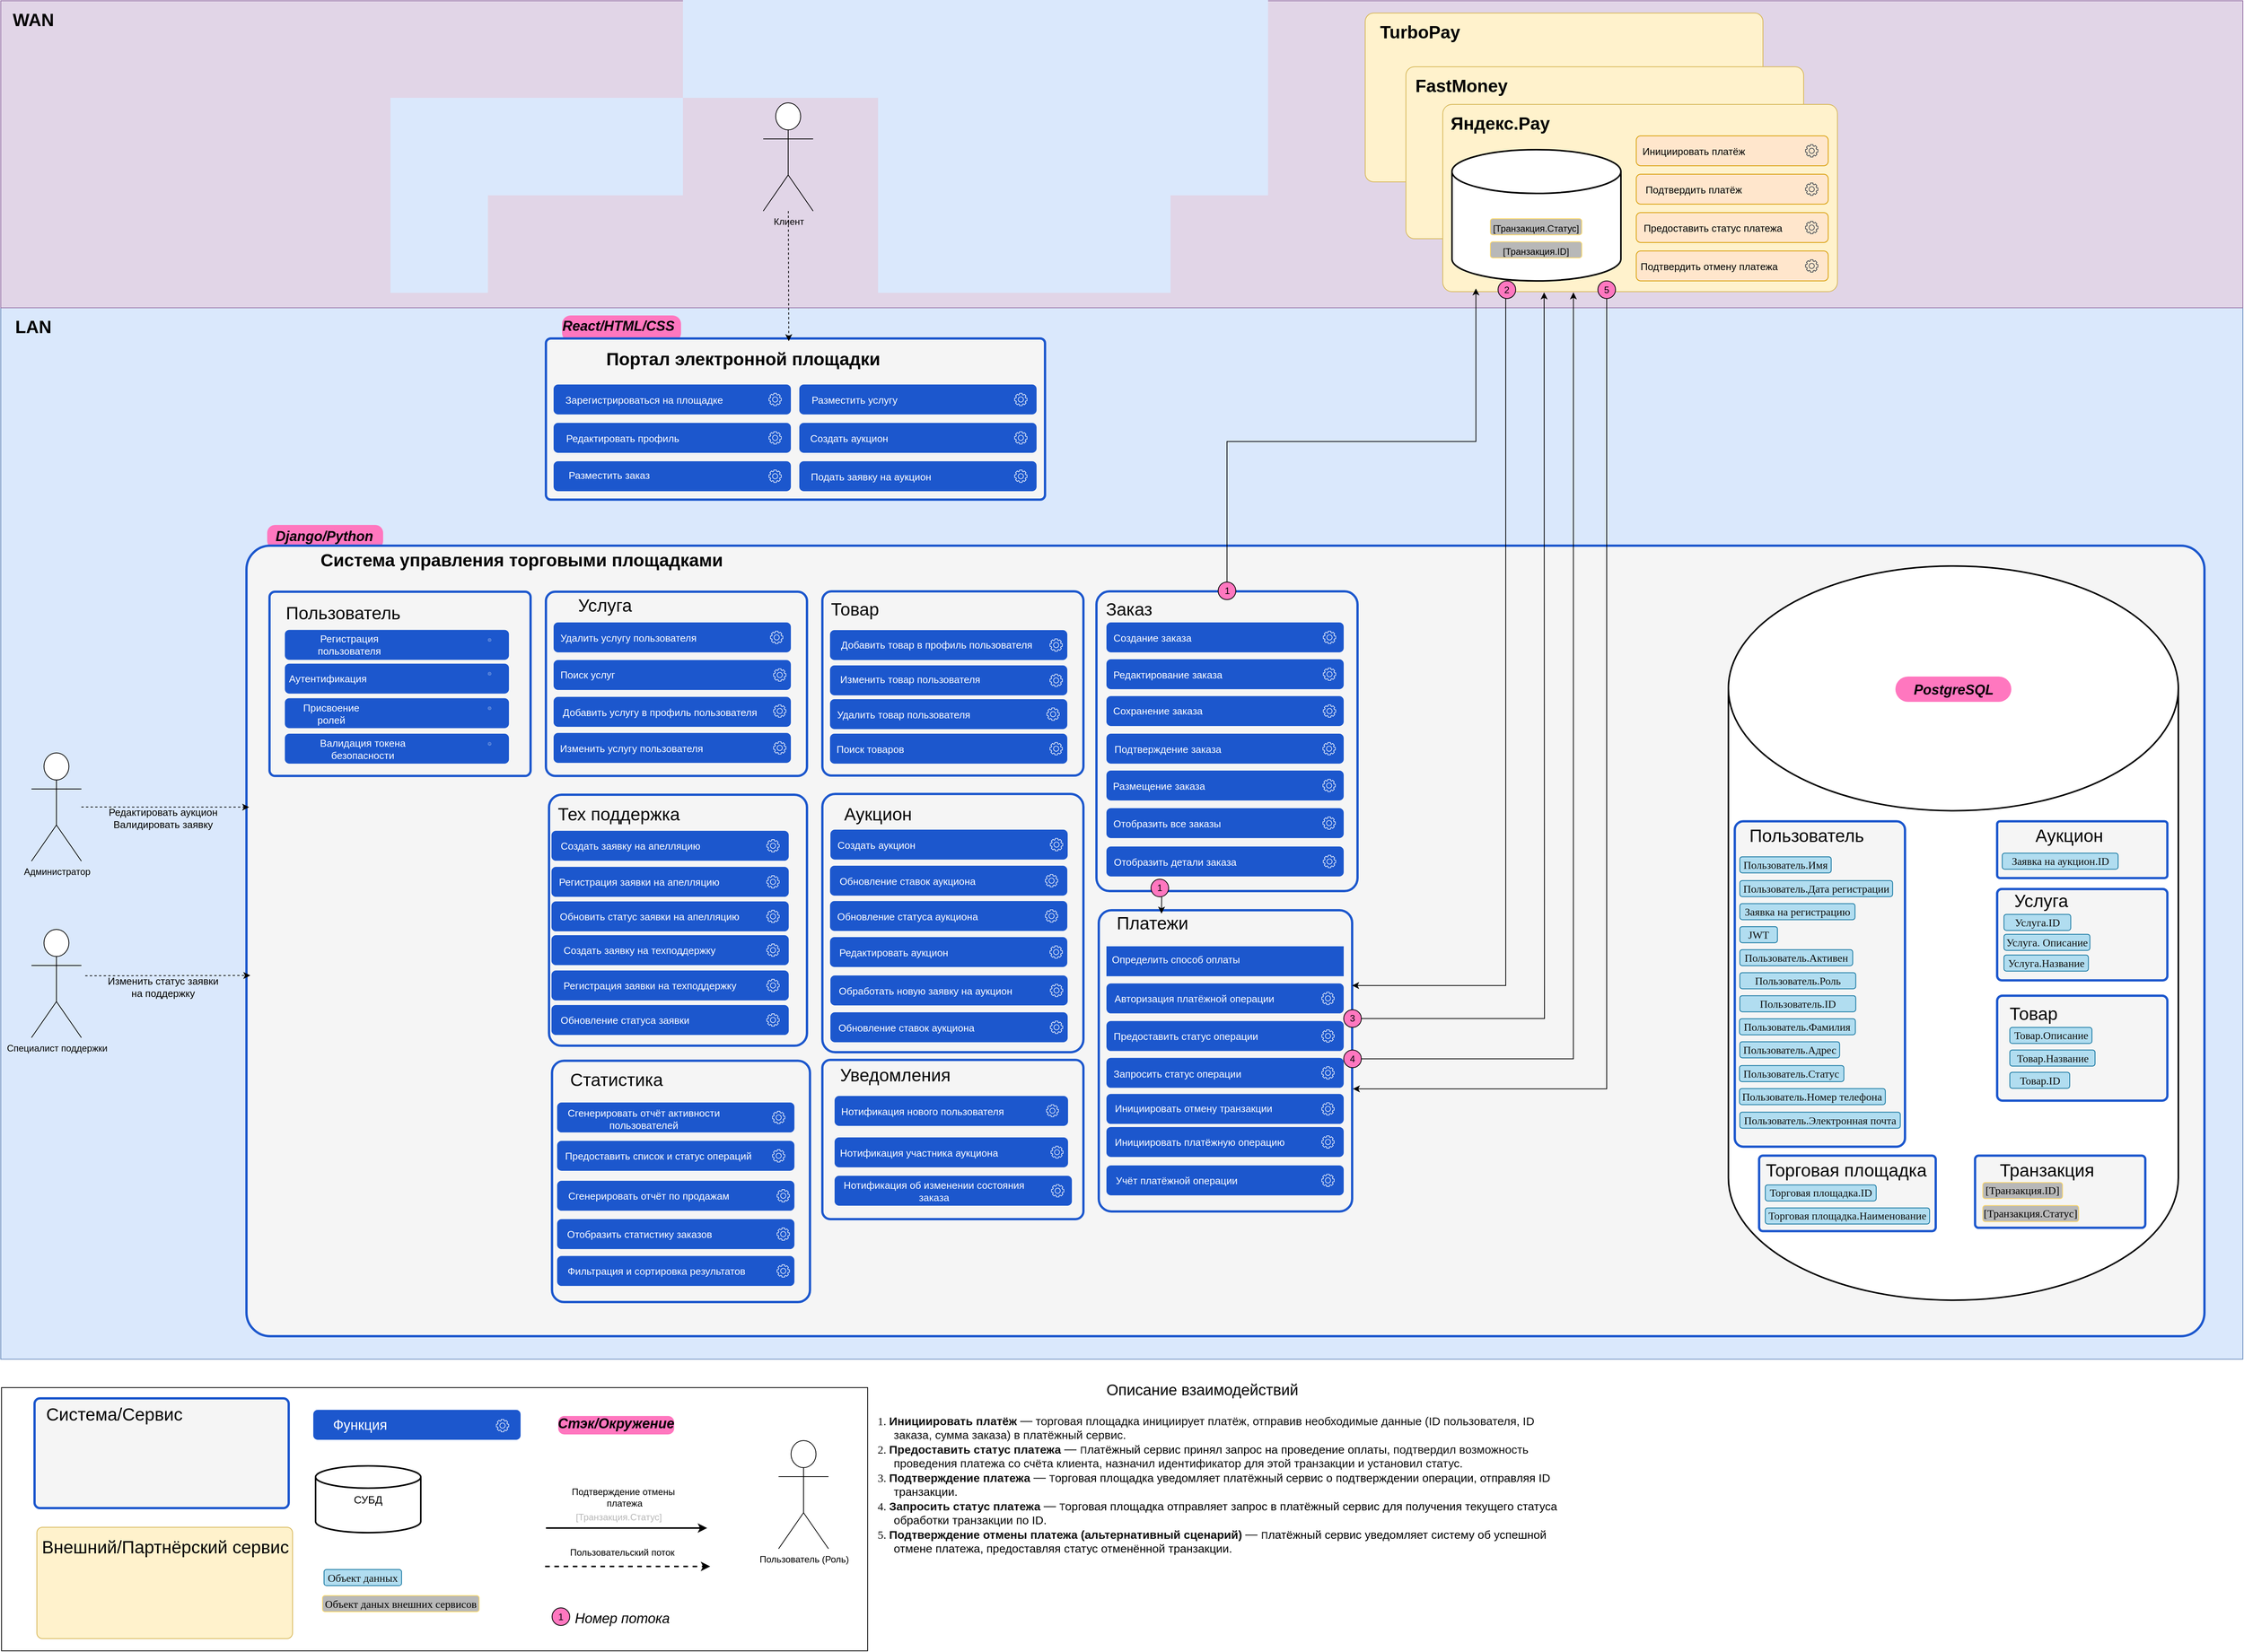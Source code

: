 <mxfile version="24.7.12">
  <diagram name="Страница — 1" id="L1tO_FG33vANM4wXe-gJ">
    <mxGraphModel dx="906" dy="2087" grid="1" gridSize="10" guides="1" tooltips="1" connect="1" arrows="1" fold="1" page="1" pageScale="1" pageWidth="827" pageHeight="1169" math="0" shadow="0">
      <root>
        <mxCell id="0" />
        <mxCell id="1" parent="0" />
        <mxCell id="LR5BryFxUAawPIUA4l_Y-1" value="" style="rounded=0;whiteSpace=wrap;html=1;fillColor=#dae8fc;strokeColor=#6c8ebf;" parent="1" vertex="1">
          <mxGeometry x="960" y="-200" width="2920" height="1370" as="geometry" />
        </mxCell>
        <mxCell id="LR5BryFxUAawPIUA4l_Y-2" value="" style="group" parent="1" vertex="1" connectable="0">
          <mxGeometry x="1307" y="78" width="151" height="36" as="geometry" />
        </mxCell>
        <mxCell id="LR5BryFxUAawPIUA4l_Y-3" value="&lt;p style=&quot;margin: 0px 0px 0px 13px; text-indent: -13px; font-variant-numeric: normal; font-variant-east-asian: normal; font-variant-alternates: normal; font-kerning: auto; font-optical-sizing: auto; font-feature-settings: normal; font-variation-settings: normal; font-variant-position: normal; font-stretch: normal; font-size: 14px; line-height: normal; color: rgb(14, 14, 14); text-align: start;&quot; class=&quot;p1&quot;&gt;&lt;br&gt;&lt;/p&gt;" style="rounded=1;whiteSpace=wrap;html=1;fillColor=#FF77BF;strokeColor=none;arcSize=33;" parent="LR5BryFxUAawPIUA4l_Y-2" vertex="1">
          <mxGeometry y="5" width="151" height="31" as="geometry" />
        </mxCell>
        <mxCell id="LR5BryFxUAawPIUA4l_Y-4" value="&lt;font style=&quot;font-size: 18px;&quot;&gt;&lt;i&gt;Django/Python&lt;/i&gt;&lt;/font&gt;" style="text;html=1;align=center;verticalAlign=middle;whiteSpace=wrap;rounded=1;shadow=0;fontSize=23;fontStyle=1" parent="LR5BryFxUAawPIUA4l_Y-2" vertex="1">
          <mxGeometry x="30" width="89" height="36" as="geometry" />
        </mxCell>
        <mxCell id="LR5BryFxUAawPIUA4l_Y-5" value="" style="group" parent="1" vertex="1" connectable="0">
          <mxGeometry x="1691" y="-203" width="155" height="49" as="geometry" />
        </mxCell>
        <mxCell id="LR5BryFxUAawPIUA4l_Y-6" value="&lt;p style=&quot;margin: 0px 0px 0px 13px; text-indent: -13px; font-variant-numeric: normal; font-variant-east-asian: normal; font-variant-alternates: normal; font-kerning: auto; font-optical-sizing: auto; font-feature-settings: normal; font-variation-settings: normal; font-variant-position: normal; font-stretch: normal; font-size: 14px; line-height: normal; color: rgb(14, 14, 14); text-align: start;&quot; class=&quot;p1&quot;&gt;&lt;br&gt;&lt;/p&gt;" style="rounded=1;whiteSpace=wrap;html=1;fillColor=#FF77BF;strokeColor=none;arcSize=33;" parent="LR5BryFxUAawPIUA4l_Y-5" vertex="1">
          <mxGeometry y="13" width="155" height="34" as="geometry" />
        </mxCell>
        <mxCell id="LR5BryFxUAawPIUA4l_Y-7" value="&lt;font style=&quot;font-size: 18px;&quot;&gt;&lt;i&gt;React/HTML/CSS&lt;/i&gt;&lt;/font&gt;" style="text;html=1;align=center;verticalAlign=middle;whiteSpace=wrap;rounded=1;shadow=0;fontSize=23;fontStyle=1" parent="LR5BryFxUAawPIUA4l_Y-5" vertex="1">
          <mxGeometry x="29" width="89" height="49" as="geometry" />
        </mxCell>
        <mxCell id="LR5BryFxUAawPIUA4l_Y-8" value="" style="rounded=0;whiteSpace=wrap;html=1;fillColor=#e1d5e7;strokeColor=#9673a6;movable=1;resizable=1;rotatable=1;deletable=1;editable=1;locked=0;connectable=1;" parent="1" vertex="1">
          <mxGeometry x="960" y="-600" width="2920" height="400" as="geometry" />
        </mxCell>
        <mxCell id="LR5BryFxUAawPIUA4l_Y-9" value="" style="group" parent="1" vertex="1" connectable="0">
          <mxGeometry x="2720" y="-584" width="632" height="372.0" as="geometry" />
        </mxCell>
        <mxCell id="LR5BryFxUAawPIUA4l_Y-10" value="" style="rounded=1;whiteSpace=wrap;html=1;arcSize=5;fillColor=#fff2cc;strokeColor=#d6b656;" parent="LR5BryFxUAawPIUA4l_Y-9" vertex="1">
          <mxGeometry x="17" width="518" height="220" as="geometry" />
        </mxCell>
        <mxCell id="LR5BryFxUAawPIUA4l_Y-11" value="TurboPay" style="text;html=1;align=center;verticalAlign=middle;whiteSpace=wrap;rounded=1;shadow=0;fontSize=23;fontStyle=1" parent="LR5BryFxUAawPIUA4l_Y-9" vertex="1">
          <mxGeometry width="177" height="49" as="geometry" />
        </mxCell>
        <mxCell id="LR5BryFxUAawPIUA4l_Y-12" value="" style="group" parent="LR5BryFxUAawPIUA4l_Y-9" vertex="1" connectable="0">
          <mxGeometry x="70" y="70" width="562" height="302.0" as="geometry" />
        </mxCell>
        <mxCell id="LR5BryFxUAawPIUA4l_Y-13" value="" style="rounded=1;whiteSpace=wrap;html=1;arcSize=5;fillColor=#fff2cc;strokeColor=#d6b656;" parent="LR5BryFxUAawPIUA4l_Y-12" vertex="1">
          <mxGeometry width="518" height="224" as="geometry" />
        </mxCell>
        <mxCell id="LR5BryFxUAawPIUA4l_Y-14" value="FastMoney" style="text;html=1;align=center;verticalAlign=middle;whiteSpace=wrap;rounded=1;shadow=0;fontSize=23;fontStyle=1" parent="LR5BryFxUAawPIUA4l_Y-12" vertex="1">
          <mxGeometry x="2" width="141" height="49" as="geometry" />
        </mxCell>
        <mxCell id="LR5BryFxUAawPIUA4l_Y-15" value="" style="group" parent="LR5BryFxUAawPIUA4l_Y-12" vertex="1" connectable="0">
          <mxGeometry x="48" y="49" width="514" height="253.0" as="geometry" />
        </mxCell>
        <mxCell id="LR5BryFxUAawPIUA4l_Y-16" value="" style="rounded=1;whiteSpace=wrap;html=1;arcSize=5;fillColor=#fff2cc;strokeColor=#d6b656;" parent="LR5BryFxUAawPIUA4l_Y-15" vertex="1">
          <mxGeometry width="514" height="244" as="geometry" />
        </mxCell>
        <mxCell id="LR5BryFxUAawPIUA4l_Y-17" value="Яндекс.Pay" style="text;html=1;align=center;verticalAlign=middle;whiteSpace=wrap;rounded=1;shadow=0;fontSize=23;fontStyle=1" parent="LR5BryFxUAawPIUA4l_Y-15" vertex="1">
          <mxGeometry width="150" height="49" as="geometry" />
        </mxCell>
        <mxCell id="LR5BryFxUAawPIUA4l_Y-312" value="" style="group" parent="LR5BryFxUAawPIUA4l_Y-15" vertex="1" connectable="0">
          <mxGeometry x="242" y="41" width="260" height="39" as="geometry" />
        </mxCell>
        <mxCell id="LR5BryFxUAawPIUA4l_Y-313" value="" style="rounded=1;whiteSpace=wrap;html=1;fillColor=#ffe6cc;strokeColor=#d79b00;" parent="LR5BryFxUAawPIUA4l_Y-312" vertex="1">
          <mxGeometry x="10" width="250" height="39" as="geometry" />
        </mxCell>
        <mxCell id="LR5BryFxUAawPIUA4l_Y-314" value="" style="sketch=0;outlineConnect=0;fontColor=#232F3E;gradientColor=none;fillColor=#232F3D;strokeColor=none;dashed=0;verticalLabelPosition=bottom;verticalAlign=top;align=center;html=1;fontSize=12;fontStyle=0;aspect=fixed;pointerEvents=1;shape=mxgraph.aws4.gear;rounded=1;" parent="LR5BryFxUAawPIUA4l_Y-312" vertex="1">
          <mxGeometry x="230" y="11" width="17" height="17" as="geometry" />
        </mxCell>
        <mxCell id="LR5BryFxUAawPIUA4l_Y-315" value="Инициировать платёж" style="text;html=1;align=center;verticalAlign=middle;whiteSpace=wrap;rounded=1;fontSize=13;" parent="LR5BryFxUAawPIUA4l_Y-312" vertex="1">
          <mxGeometry y="4.5" width="170" height="30" as="geometry" />
        </mxCell>
        <mxCell id="LR5BryFxUAawPIUA4l_Y-316" value="" style="group" parent="LR5BryFxUAawPIUA4l_Y-15" vertex="1" connectable="0">
          <mxGeometry x="242" y="91" width="260" height="39" as="geometry" />
        </mxCell>
        <mxCell id="LR5BryFxUAawPIUA4l_Y-317" value="" style="rounded=1;whiteSpace=wrap;html=1;fillColor=#ffe6cc;strokeColor=#d79b00;" parent="LR5BryFxUAawPIUA4l_Y-316" vertex="1">
          <mxGeometry x="10" width="250" height="39" as="geometry" />
        </mxCell>
        <mxCell id="LR5BryFxUAawPIUA4l_Y-318" value="" style="sketch=0;outlineConnect=0;fontColor=#232F3E;gradientColor=none;fillColor=#232F3D;strokeColor=none;dashed=0;verticalLabelPosition=bottom;verticalAlign=top;align=center;html=1;fontSize=12;fontStyle=0;aspect=fixed;pointerEvents=1;shape=mxgraph.aws4.gear;rounded=1;" parent="LR5BryFxUAawPIUA4l_Y-316" vertex="1">
          <mxGeometry x="230" y="11" width="17" height="17" as="geometry" />
        </mxCell>
        <mxCell id="LR5BryFxUAawPIUA4l_Y-319" value="Подтвердить платёж" style="text;html=1;align=center;verticalAlign=middle;whiteSpace=wrap;rounded=1;fontSize=13;" parent="LR5BryFxUAawPIUA4l_Y-316" vertex="1">
          <mxGeometry y="4.5" width="170" height="30" as="geometry" />
        </mxCell>
        <mxCell id="LR5BryFxUAawPIUA4l_Y-320" value="" style="group" parent="LR5BryFxUAawPIUA4l_Y-15" vertex="1" connectable="0">
          <mxGeometry x="252" y="141" width="250" height="39" as="geometry" />
        </mxCell>
        <mxCell id="LR5BryFxUAawPIUA4l_Y-321" value="" style="rounded=1;whiteSpace=wrap;html=1;fillColor=#ffe6cc;strokeColor=#d79b00;" parent="LR5BryFxUAawPIUA4l_Y-320" vertex="1">
          <mxGeometry width="250" height="39" as="geometry" />
        </mxCell>
        <mxCell id="LR5BryFxUAawPIUA4l_Y-322" value="" style="sketch=0;outlineConnect=0;fontColor=#232F3E;gradientColor=none;fillColor=#232F3D;strokeColor=none;dashed=0;verticalLabelPosition=bottom;verticalAlign=top;align=center;html=1;fontSize=12;fontStyle=0;aspect=fixed;pointerEvents=1;shape=mxgraph.aws4.gear;rounded=1;" parent="LR5BryFxUAawPIUA4l_Y-320" vertex="1">
          <mxGeometry x="220" y="11" width="17" height="17" as="geometry" />
        </mxCell>
        <mxCell id="LR5BryFxUAawPIUA4l_Y-323" value="Предоставить статус платежа" style="text;html=1;align=center;verticalAlign=middle;whiteSpace=wrap;rounded=1;fontSize=13;" parent="LR5BryFxUAawPIUA4l_Y-320" vertex="1">
          <mxGeometry y="4.5" width="200" height="30" as="geometry" />
        </mxCell>
        <mxCell id="LR5BryFxUAawPIUA4l_Y-324" value="" style="group" parent="LR5BryFxUAawPIUA4l_Y-15" vertex="1" connectable="0">
          <mxGeometry x="242" y="191" width="260" height="39" as="geometry" />
        </mxCell>
        <mxCell id="LR5BryFxUAawPIUA4l_Y-325" value="" style="rounded=1;whiteSpace=wrap;html=1;fillColor=#ffe6cc;strokeColor=#d79b00;" parent="LR5BryFxUAawPIUA4l_Y-324" vertex="1">
          <mxGeometry x="10" width="250" height="39" as="geometry" />
        </mxCell>
        <mxCell id="LR5BryFxUAawPIUA4l_Y-326" value="" style="sketch=0;outlineConnect=0;fontColor=#232F3E;gradientColor=none;fillColor=#232F3D;strokeColor=none;dashed=0;verticalLabelPosition=bottom;verticalAlign=top;align=center;html=1;fontSize=12;fontStyle=0;aspect=fixed;pointerEvents=1;shape=mxgraph.aws4.gear;rounded=1;" parent="LR5BryFxUAawPIUA4l_Y-324" vertex="1">
          <mxGeometry x="230" y="11" width="17" height="17" as="geometry" />
        </mxCell>
        <mxCell id="LR5BryFxUAawPIUA4l_Y-327" value="Подтвердить отмену платежа" style="text;html=1;align=center;verticalAlign=middle;whiteSpace=wrap;rounded=1;fontSize=13;" parent="LR5BryFxUAawPIUA4l_Y-324" vertex="1">
          <mxGeometry y="4.5" width="210" height="30" as="geometry" />
        </mxCell>
        <mxCell id="LR5BryFxUAawPIUA4l_Y-71" value="" style="strokeWidth=2;html=1;shape=mxgraph.flowchart.database;whiteSpace=wrap;rounded=1;movable=1;resizable=1;rotatable=1;deletable=1;editable=1;locked=0;connectable=1;" parent="LR5BryFxUAawPIUA4l_Y-15" vertex="1">
          <mxGeometry x="12" y="59" width="220" height="171" as="geometry" />
        </mxCell>
        <mxCell id="LR5BryFxUAawPIUA4l_Y-74" value="&lt;p style=&quot;margin: 0px 0px 0px 13px; text-indent: -13px; font-variant-numeric: normal; font-variant-east-asian: normal; font-variant-alternates: normal; font-kerning: auto; font-optical-sizing: auto; font-feature-settings: normal; font-variation-settings: normal; font-variant-position: normal; font-stretch: normal; font-size: 14px; line-height: normal; text-align: start;&quot; class=&quot;p1&quot;&gt;&lt;span style=&quot;font-size: 12px; text-align: center; text-indent: 0px;&quot;&gt;[Транзакция.Статус]&lt;/span&gt;&lt;br&gt;&lt;/p&gt;" style="rounded=1;whiteSpace=wrap;html=1;fillColor=#B8B8B8;strokeColor=#FFD966;" parent="LR5BryFxUAawPIUA4l_Y-15" vertex="1">
          <mxGeometry x="62" y="149" width="119" height="21" as="geometry" />
        </mxCell>
        <mxCell id="LR5BryFxUAawPIUA4l_Y-75" value="&lt;p style=&quot;margin: 0px 0px 0px 13px; text-indent: -13px; font-variant-numeric: normal; font-variant-east-asian: normal; font-variant-alternates: normal; font-kerning: auto; font-optical-sizing: auto; font-feature-settings: normal; font-variation-settings: normal; font-variant-position: normal; font-stretch: normal; font-size: 14px; line-height: normal; text-align: start;&quot; class=&quot;p1&quot;&gt;&lt;span style=&quot;font-size: 12px; text-align: center; text-indent: 0px;&quot;&gt;[Транзакция.ID]&lt;/span&gt;&lt;br&gt;&lt;/p&gt;" style="rounded=1;whiteSpace=wrap;html=1;fillColor=#B8B8B8;strokeColor=#FFD966;" parent="LR5BryFxUAawPIUA4l_Y-15" vertex="1">
          <mxGeometry x="62" y="179" width="119" height="21" as="geometry" />
        </mxCell>
        <mxCell id="KEMRwMlC_l3wsv7uTXtr-64" value="2" style="ellipse;whiteSpace=wrap;html=1;aspect=fixed;rounded=1;fillColor=#FF77BF;" vertex="1" parent="LR5BryFxUAawPIUA4l_Y-15">
          <mxGeometry x="72" y="230.0" width="23" height="23" as="geometry" />
        </mxCell>
        <mxCell id="KEMRwMlC_l3wsv7uTXtr-70" value="5" style="ellipse;whiteSpace=wrap;html=1;aspect=fixed;rounded=1;fillColor=#FF77BF;" vertex="1" parent="LR5BryFxUAawPIUA4l_Y-15">
          <mxGeometry x="202" y="230.0" width="23" height="23" as="geometry" />
        </mxCell>
        <mxCell id="LR5BryFxUAawPIUA4l_Y-18" value="" style="rounded=1;whiteSpace=wrap;html=1;arcSize=0;" parent="1" vertex="1">
          <mxGeometry x="961" y="1207" width="1128" height="343" as="geometry" />
        </mxCell>
        <mxCell id="LR5BryFxUAawPIUA4l_Y-19" value="" style="rounded=1;whiteSpace=wrap;html=1;arcSize=3;movable=1;resizable=1;rotatable=1;deletable=1;editable=1;locked=0;connectable=1;fillColor=#f5f5f5;strokeColor=#1C57CD;strokeWidth=3;fontColor=#333333;" parent="1" vertex="1">
          <mxGeometry x="1280" y="110" width="2550" height="1030" as="geometry" />
        </mxCell>
        <mxCell id="LR5BryFxUAawPIUA4l_Y-20" value="Система управления торговыми площадками" style="text;html=1;align=center;verticalAlign=middle;whiteSpace=wrap;rounded=1;shadow=0;fontSize=23;fontStyle=1" parent="1" vertex="1">
          <mxGeometry x="1364" y="104" width="549" height="49" as="geometry" />
        </mxCell>
        <mxCell id="LR5BryFxUAawPIUA4l_Y-21" value="" style="strokeWidth=2;html=1;shape=mxgraph.flowchart.database;whiteSpace=wrap;rounded=1;movable=1;resizable=1;rotatable=1;deletable=1;editable=1;locked=0;connectable=1;" parent="1" vertex="1">
          <mxGeometry x="3210" y="136.48" width="586" height="956.6" as="geometry" />
        </mxCell>
        <mxCell id="LR5BryFxUAawPIUA4l_Y-43" value="Администратор" style="shape=umlActor;verticalLabelPosition=bottom;verticalAlign=top;html=1;outlineConnect=0;rounded=1;" parent="1" vertex="1">
          <mxGeometry x="1000" y="380" width="65" height="141" as="geometry" />
        </mxCell>
        <mxCell id="LR5BryFxUAawPIUA4l_Y-44" value="" style="endArrow=classic;html=1;rounded=1;dashed=1;entryX=0.961;entryY=0.023;entryDx=0;entryDy=0;entryPerimeter=0;" parent="1" source="LR5BryFxUAawPIUA4l_Y-43" target="LR5BryFxUAawPIUA4l_Y-76" edge="1">
          <mxGeometry width="50" height="50" relative="1" as="geometry">
            <mxPoint x="1166" y="544" as="sourcePoint" />
            <mxPoint x="1162" y="979" as="targetPoint" />
            <Array as="points" />
          </mxGeometry>
        </mxCell>
        <mxCell id="LR5BryFxUAawPIUA4l_Y-45" value="WAN" style="text;html=1;align=center;verticalAlign=middle;whiteSpace=wrap;rounded=1;shadow=0;fontSize=23;fontStyle=1" parent="1" vertex="1">
          <mxGeometry x="960" y="-600" width="85" height="49" as="geometry" />
        </mxCell>
        <mxCell id="LR5BryFxUAawPIUA4l_Y-46" value="LAN" style="text;html=1;align=center;verticalAlign=middle;whiteSpace=wrap;rounded=1;shadow=0;fontSize=23;fontStyle=1" parent="1" vertex="1">
          <mxGeometry x="960" y="-200" width="85" height="49" as="geometry" />
        </mxCell>
        <mxCell id="LR5BryFxUAawPIUA4l_Y-76" value="Редактировать аукцион&lt;div&gt;Валидировать заявку&lt;/div&gt;" style="text;html=1;align=center;verticalAlign=middle;whiteSpace=wrap;rounded=1;fontSize=13;" parent="1" vertex="1">
          <mxGeometry x="1050" y="450" width="243" height="30" as="geometry" />
        </mxCell>
        <mxCell id="LR5BryFxUAawPIUA4l_Y-77" value="Специалист поддержки" style="shape=umlActor;verticalLabelPosition=bottom;verticalAlign=top;html=1;outlineConnect=0;rounded=1;" parent="1" vertex="1">
          <mxGeometry x="1000" y="610" width="65" height="141" as="geometry" />
        </mxCell>
        <mxCell id="LR5BryFxUAawPIUA4l_Y-78" value="" style="endArrow=classic;html=1;rounded=1;dashed=1;" parent="1" edge="1">
          <mxGeometry width="50" height="50" relative="1" as="geometry">
            <mxPoint x="1070" y="670.434" as="sourcePoint" />
            <mxPoint x="1285" y="670" as="targetPoint" />
            <Array as="points" />
          </mxGeometry>
        </mxCell>
        <mxCell id="LR5BryFxUAawPIUA4l_Y-79" value="&lt;div&gt;Изменить статус заявки&lt;/div&gt;&lt;div&gt;на поддержку&lt;/div&gt;" style="text;html=1;align=center;verticalAlign=middle;whiteSpace=wrap;rounded=1;fontSize=13;" parent="1" vertex="1">
          <mxGeometry x="1050" y="670" width="243" height="30" as="geometry" />
        </mxCell>
        <mxCell id="LR5BryFxUAawPIUA4l_Y-80" value="" style="rounded=1;whiteSpace=wrap;html=1;arcSize=3;fillColor=#f5f5f5;strokeColor=#1C57CD;strokeWidth=3;align=center;verticalAlign=middle;fontFamily=Helvetica;fontSize=12;fontColor=#333333;resizable=1;" parent="1" vertex="1">
          <mxGeometry x="1670" y="-160" width="650" height="210" as="geometry" />
        </mxCell>
        <mxCell id="LR5BryFxUAawPIUA4l_Y-81" value="Портал электронной площадки" style="text;html=1;align=center;verticalAlign=middle;whiteSpace=wrap;rounded=1;shadow=0;fontSize=23;fontStyle=1" parent="1" vertex="1">
          <mxGeometry x="1737" y="-158" width="380" height="49" as="geometry" />
        </mxCell>
        <mxCell id="LR5BryFxUAawPIUA4l_Y-82" value="&lt;p style=&quot;margin: 0px 0px 0px 13px; text-indent: -13px; font-variant-numeric: normal; font-variant-east-asian: normal; font-variant-alternates: normal; font-kerning: auto; font-optical-sizing: auto; font-feature-settings: normal; font-variation-settings: normal; font-variant-position: normal; font-stretch: normal; font-size: 14px; line-height: normal; color: rgb(14, 14, 14); text-align: start;&quot; class=&quot;p1&quot;&gt;&lt;font face=&quot;Times New Roman&quot;&gt;Объект данных&lt;/font&gt;&lt;/p&gt;" style="rounded=1;whiteSpace=wrap;html=1;fillColor=#b1ddf0;strokeColor=#10739e;" parent="1" vertex="1">
          <mxGeometry x="1381" y="1444" width="101" height="21" as="geometry" />
        </mxCell>
        <mxCell id="LR5BryFxUAawPIUA4l_Y-83" value="&lt;font style=&quot;font-size: 14px;&quot;&gt;СУБД&lt;/font&gt;" style="strokeWidth=2;html=1;shape=mxgraph.flowchart.database;whiteSpace=wrap;rounded=1;movable=1;resizable=1;rotatable=1;deletable=1;editable=1;locked=0;connectable=1;" parent="1" vertex="1">
          <mxGeometry x="1370" y="1309" width="137" height="87" as="geometry" />
        </mxCell>
        <mxCell id="LR5BryFxUAawPIUA4l_Y-84" value="Пользователь (Роль)" style="shape=umlActor;verticalLabelPosition=bottom;verticalAlign=top;html=1;outlineConnect=0;rounded=1;" parent="1" vertex="1">
          <mxGeometry x="1973" y="1276" width="65" height="141" as="geometry" />
        </mxCell>
        <mxCell id="LR5BryFxUAawPIUA4l_Y-85" value="&lt;p style=&quot;margin: 0px 0px 0px 13px; text-indent: -13px; font-variant-numeric: normal; font-variant-east-asian: normal; font-variant-alternates: normal; font-kerning: auto; font-optical-sizing: auto; font-feature-settings: normal; font-variation-settings: normal; font-variant-position: normal; font-stretch: normal; line-height: normal; text-align: start;&quot; class=&quot;p1&quot;&gt;&lt;span style=&quot;text-align: center; text-indent: 0px;&quot;&gt;&lt;font style=&quot;font-size: 14px;&quot; face=&quot;Times New Roman&quot;&gt;Объект даных внешних сервисов&lt;/font&gt;&lt;/span&gt;&lt;br&gt;&lt;/p&gt;" style="rounded=1;whiteSpace=wrap;html=1;fillColor=#B8B8B8;strokeColor=#FFD966;" parent="1" vertex="1">
          <mxGeometry x="1379" y="1478" width="204" height="21" as="geometry" />
        </mxCell>
        <mxCell id="LR5BryFxUAawPIUA4l_Y-86" value="" style="endArrow=classic;html=1;rounded=1;curved=0;strokeWidth=2;" parent="1" edge="1">
          <mxGeometry width="50" height="50" relative="1" as="geometry">
            <mxPoint x="1670" y="1390" as="sourcePoint" />
            <mxPoint x="1880" y="1390" as="targetPoint" />
            <Array as="points">
              <mxPoint x="1670" y="1390" />
            </Array>
          </mxGeometry>
        </mxCell>
        <mxCell id="LR5BryFxUAawPIUA4l_Y-87" value="&lt;font style=&quot;font-size: 12px;&quot;&gt;Подтверждение отмены&amp;nbsp;&lt;/font&gt;&lt;div&gt;&lt;font style=&quot;font-size: 12px;&quot;&gt;платежа&lt;/font&gt;&lt;/div&gt;" style="edgeLabel;html=1;align=center;verticalAlign=middle;resizable=0;points=[];rounded=1;" parent="LR5BryFxUAawPIUA4l_Y-86" vertex="1" connectable="0">
          <mxGeometry x="0.194" y="1" relative="1" as="geometry">
            <mxPoint x="-24" y="-39" as="offset" />
          </mxGeometry>
        </mxCell>
        <mxCell id="LR5BryFxUAawPIUA4l_Y-88" value="&lt;font style=&quot;font-size: 12px;&quot;&gt;[Транзакция.Статус]&lt;/font&gt;" style="text;html=1;align=center;verticalAlign=middle;whiteSpace=wrap;rounded=1;fontSize=13;labelBackgroundColor=none;fontColor=#B8B8B8;" parent="1" vertex="1">
          <mxGeometry x="1685" y="1360" width="160" height="30" as="geometry" />
        </mxCell>
        <mxCell id="LR5BryFxUAawPIUA4l_Y-89" value="" style="endArrow=classic;html=1;rounded=1;dashed=1;strokeWidth=2;" parent="1" edge="1">
          <mxGeometry width="50" height="50" relative="1" as="geometry">
            <mxPoint x="1669" y="1440" as="sourcePoint" />
            <mxPoint x="1884" y="1440" as="targetPoint" />
            <Array as="points" />
          </mxGeometry>
        </mxCell>
        <mxCell id="LR5BryFxUAawPIUA4l_Y-90" value="&lt;span style=&quot;font-size: 12px;&quot;&gt;Пользовательский поток&lt;/span&gt;" style="edgeLabel;html=1;align=center;verticalAlign=middle;resizable=0;points=[];rounded=1;" parent="1" vertex="1" connectable="0">
          <mxGeometry x="1770.995" y="1469" as="geometry">
            <mxPoint x="-2" y="-47" as="offset" />
          </mxGeometry>
        </mxCell>
        <mxCell id="LR5BryFxUAawPIUA4l_Y-91" value="Клиент" style="shape=umlActor;verticalLabelPosition=bottom;verticalAlign=top;html=1;outlineConnect=0;rounded=1;" parent="1" vertex="1">
          <mxGeometry x="1953" y="-467" width="65" height="141" as="geometry" />
        </mxCell>
        <mxCell id="LR5BryFxUAawPIUA4l_Y-92" value="" style="endArrow=classic;html=1;rounded=1;dashed=1;entryX=0.727;entryY=0.031;entryDx=0;entryDy=0;entryPerimeter=0;fontSize=12;" parent="1" source="LR5BryFxUAawPIUA4l_Y-91" edge="1">
          <mxGeometry width="50" height="50" relative="1" as="geometry">
            <mxPoint x="1985" y="-420" as="sourcePoint" />
            <mxPoint x="1986.26" y="-156.481" as="targetPoint" />
            <Array as="points" />
          </mxGeometry>
        </mxCell>
        <mxCell id="LR5BryFxUAawPIUA4l_Y-93" value="1" style="ellipse;whiteSpace=wrap;html=1;aspect=fixed;rounded=1;fillColor=#FF77BF;" parent="1" vertex="1">
          <mxGeometry x="1678" y="1494" width="23" height="23" as="geometry" />
        </mxCell>
        <mxCell id="LR5BryFxUAawPIUA4l_Y-94" value="&lt;span style=&quot;font-size: 18px;&quot;&gt;&lt;i&gt;Номер потока&lt;/i&gt;&lt;/span&gt;" style="text;html=1;align=center;verticalAlign=middle;whiteSpace=wrap;rounded=1;shadow=0;fontSize=23;fontStyle=0" parent="1" vertex="1">
          <mxGeometry x="1689" y="1481" width="161" height="49" as="geometry" />
        </mxCell>
        <mxCell id="LR5BryFxUAawPIUA4l_Y-95" value="&lt;h1 style=&quot;margin-top: 0px; font-size: 15px;&quot;&gt;&lt;p class=&quot;p1&quot; style=&quot;margin: 0px 0px 0px 21px; text-indent: -21px; font-variant-numeric: normal; font-variant-east-asian: normal; font-variant-alternates: normal; font-kerning: auto; font-optical-sizing: auto; font-feature-settings: normal; font-variation-settings: normal; font-variant-position: normal; font-stretch: normal; font-size: 15px; line-height: normal; color: rgb(14, 14, 14);&quot;&gt;&lt;span class=&quot;s1&quot; style=&quot;font-weight: 400; font-variant-numeric: normal; font-variant-east-asian: normal; font-variant-alternates: normal; font-kerning: auto; font-optical-sizing: auto; font-feature-settings: normal; font-variation-settings: normal; font-variant-position: normal; font-stretch: normal; line-height: normal; font-family: &amp;quot;Times New Roman&amp;quot;; font-size: 15px;&quot;&gt;1.&amp;nbsp;&lt;/span&gt;&lt;b style=&quot;font-size: 15px;&quot;&gt;Инициировать платёж&lt;/b&gt;&lt;b style=&quot;font-weight: 400; font-size: 15px;&quot;&gt;&amp;nbsp;&lt;/b&gt;&lt;span style=&quot;background-color: initial; color: rgb(51, 51, 51); font-family: &amp;quot;YS Text&amp;quot;, -apple-system, BlinkMacSystemFont, Arial, Helvetica, sans-serif; font-size: 16px; font-weight: 400;&quot;&gt;—&lt;/span&gt;&lt;span style=&quot;background-color: initial; color: rgb(0, 0, 0); font-weight: normal;&quot;&gt;&amp;nbsp;т&lt;/span&gt;&lt;span style=&quot;background-color: initial; font-weight: 400;&quot;&gt;орговая площадка инициирует платёж, отправив необходимые данные (ID пользователя, ID заказа, сумма заказа) в платёжный сервис.&lt;/span&gt;&lt;/p&gt;&lt;p class=&quot;p1&quot; style=&quot;margin: 0px 0px 0px 21px; text-indent: -21px; font-variant-numeric: normal; font-variant-east-asian: normal; font-variant-alternates: normal; font-kerning: auto; font-optical-sizing: auto; font-feature-settings: normal; font-variation-settings: normal; font-variant-position: normal; font-weight: 400; font-stretch: normal; font-size: 15px; line-height: normal; color: rgb(14, 14, 14);&quot;&gt;&lt;span class=&quot;s1&quot; style=&quot;font-variant-numeric: normal; font-variant-east-asian: normal; font-variant-alternates: normal; font-kerning: auto; font-optical-sizing: auto; font-feature-settings: normal; font-variation-settings: normal; font-variant-position: normal; font-stretch: normal; line-height: normal; font-family: &amp;quot;Times New Roman&amp;quot;; font-size: 15px;&quot;&gt;2.&amp;nbsp;&lt;/span&gt;&lt;b style=&quot;font-size: 15px;&quot;&gt;Предоставить статус платежа&amp;nbsp;&lt;/b&gt;&lt;span style=&quot;background-color: initial; color: rgb(51, 51, 51); font-family: &amp;quot;YS Text&amp;quot;, -apple-system, BlinkMacSystemFont, Arial, Helvetica, sans-serif; font-size: 16px;&quot;&gt;— п&lt;/span&gt;&lt;span style=&quot;background-color: initial; color: rgb(0, 0, 0);&quot;&gt;латё&lt;/span&gt;&lt;span style=&quot;background-color: initial; color: rgb(0, 0, 0);&quot;&gt;жный сервис принял запрос на проведение оплаты,&lt;/span&gt;&lt;span style=&quot;background-color: initial;&quot; class=&quot;Apple-converted-space&quot;&gt;&amp;nbsp;&lt;/span&gt;&lt;span style=&quot;background-color: initial;&quot;&gt;подтвердил возможность проведения платежа со счёта клиента, назначил идентификатор для этой транзакции и установил статус.&lt;/span&gt;&lt;/p&gt;&lt;p class=&quot;p1&quot; style=&quot;margin: 0px 0px 0px 21px; text-indent: -21px; font-variant-numeric: normal; font-variant-east-asian: normal; font-variant-alternates: normal; font-kerning: auto; font-optical-sizing: auto; font-feature-settings: normal; font-variation-settings: normal; font-variant-position: normal; font-weight: 400; font-stretch: normal; font-size: 15px; line-height: normal; color: rgb(14, 14, 14);&quot;&gt;&lt;span class=&quot;s1&quot; style=&quot;font-variant-numeric: normal; font-variant-east-asian: normal; font-variant-alternates: normal; font-kerning: auto; font-optical-sizing: auto; font-feature-settings: normal; font-variation-settings: normal; font-variant-position: normal; font-stretch: normal; line-height: normal; font-family: &amp;quot;Times New Roman&amp;quot;; font-size: 15px;&quot;&gt;3.&amp;nbsp;&lt;/span&gt;&lt;b style=&quot;font-size: 15px;&quot;&gt;Подтверждение платежа&amp;nbsp;&lt;/b&gt;&lt;span style=&quot;background-color: initial; color: rgb(51, 51, 51); font-family: &amp;quot;YS Text&amp;quot;, -apple-system, BlinkMacSystemFont, Arial, Helvetica, sans-serif; font-size: 16px;&quot;&gt;— т&lt;/span&gt;&lt;span style=&quot;background-color: initial; color: rgb(0, 0, 0);&quot;&gt;орговая площадка уведомляет платёжный сервис о подтверждении операции, отправляя ID транзакции.&lt;/span&gt;&lt;/p&gt;&lt;p class=&quot;p1&quot; style=&quot;margin: 0px 0px 0px 21px; text-indent: -21px; font-variant-numeric: normal; font-variant-east-asian: normal; font-variant-alternates: normal; font-kerning: auto; font-optical-sizing: auto; font-feature-settings: normal; font-variation-settings: normal; font-variant-position: normal; font-weight: 400; font-stretch: normal; font-size: 15px; line-height: normal; color: rgb(14, 14, 14);&quot;&gt;&lt;span class=&quot;s1&quot; style=&quot;font-variant-numeric: normal; font-variant-east-asian: normal; font-variant-alternates: normal; font-kerning: auto; font-optical-sizing: auto; font-feature-settings: normal; font-variation-settings: normal; font-variant-position: normal; font-stretch: normal; line-height: normal; font-family: &amp;quot;Times New Roman&amp;quot;; font-size: 15px;&quot;&gt;4.&amp;nbsp;&lt;/span&gt;&lt;b style=&quot;font-size: 15px;&quot;&gt;Запросить статус платежа&lt;/b&gt;&amp;nbsp;&lt;span style=&quot;background-color: initial; color: rgb(51, 51, 51); font-family: &amp;quot;YS Text&amp;quot;, -apple-system, BlinkMacSystemFont, Arial, Helvetica, sans-serif; font-size: 16px;&quot;&gt;— т&lt;/span&gt;&lt;span style=&quot;background-color: initial; color: rgb(0, 0, 0);&quot;&gt;орговая площадка отправляет запрос в платёжный сервис для получения текущего статуса обработки транзакции по ID.&lt;/span&gt;&lt;/p&gt;&lt;p class=&quot;p1&quot; style=&quot;margin: 0px 0px 0px 21px; text-indent: -21px; font-variant-numeric: normal; font-variant-east-asian: normal; font-variant-alternates: normal; font-kerning: auto; font-optical-sizing: auto; font-feature-settings: normal; font-variation-settings: normal; font-variant-position: normal; font-weight: 400; font-stretch: normal; font-size: 15px; line-height: normal; color: rgb(14, 14, 14);&quot;&gt;&lt;span class=&quot;s1&quot; style=&quot;font-variant-numeric: normal; font-variant-east-asian: normal; font-variant-alternates: normal; font-kerning: auto; font-optical-sizing: auto; font-feature-settings: normal; font-variation-settings: normal; font-variant-position: normal; font-stretch: normal; line-height: normal; font-family: &amp;quot;Times New Roman&amp;quot;; font-size: 15px;&quot;&gt;5.&amp;nbsp;&lt;/span&gt;&lt;b style=&quot;font-size: 15px;&quot;&gt;Подтверждение отмены платежа (альтернативный сценарий)&amp;nbsp;&lt;/b&gt;&lt;span style=&quot;background-color: initial; color: rgb(51, 51, 51); font-family: &amp;quot;YS Text&amp;quot;, -apple-system, BlinkMacSystemFont, Arial, Helvetica, sans-serif; font-size: 16px;&quot;&gt;— п&lt;/span&gt;&lt;span style=&quot;background-color: initial; color: rgb(0, 0, 0);&quot;&gt;латёжный сервис уведомляет систему об успешной отмене платежа, предоставляя статус отменённой транзакции.&lt;/span&gt;&lt;/p&gt;&lt;/h1&gt;" style="text;html=1;whiteSpace=wrap;overflow=hidden;rounded=0;fontSize=15;" parent="1" vertex="1">
          <mxGeometry x="2100" y="1233" width="904" height="189" as="geometry" />
        </mxCell>
        <mxCell id="LR5BryFxUAawPIUA4l_Y-96" value="&lt;font style=&quot;font-size: 20px;&quot;&gt;Описание взаимодействий&lt;/font&gt;" style="text;html=1;align=center;verticalAlign=middle;whiteSpace=wrap;rounded=0;" parent="1" vertex="1">
          <mxGeometry x="2370" y="1194" width="310" height="30" as="geometry" />
        </mxCell>
        <mxCell id="LR5BryFxUAawPIUA4l_Y-102" value="" style="group" parent="1" vertex="1" connectable="0">
          <mxGeometry x="1680" y="-100" width="309" height="39" as="geometry" />
        </mxCell>
        <mxCell id="LR5BryFxUAawPIUA4l_Y-103" value="" style="group" parent="LR5BryFxUAawPIUA4l_Y-102" vertex="1" connectable="0">
          <mxGeometry width="309" height="39" as="geometry" />
        </mxCell>
        <mxCell id="LR5BryFxUAawPIUA4l_Y-104" value="" style="rounded=1;whiteSpace=wrap;html=1;fillColor=#1C57CD;strokeColor=none;" parent="LR5BryFxUAawPIUA4l_Y-103" vertex="1">
          <mxGeometry width="309" height="39" as="geometry" />
        </mxCell>
        <mxCell id="LR5BryFxUAawPIUA4l_Y-105" value="" style="sketch=0;outlineConnect=0;fontColor=#FFFFFF;gradientColor=none;fillColor=#FFFFFF;strokeColor=none;dashed=0;verticalLabelPosition=bottom;verticalAlign=top;align=center;html=1;fontSize=12;fontStyle=0;aspect=fixed;pointerEvents=1;shape=mxgraph.aws4.gear;rounded=1;" parent="LR5BryFxUAawPIUA4l_Y-103" vertex="1">
          <mxGeometry x="280" y="11" width="17" height="17" as="geometry" />
        </mxCell>
        <mxCell id="LR5BryFxUAawPIUA4l_Y-106" value="Зарегистрироваться на площадке" style="text;html=1;align=center;verticalAlign=middle;whiteSpace=wrap;rounded=1;fontSize=13;fontColor=#FFFFFF;" parent="LR5BryFxUAawPIUA4l_Y-103" vertex="1">
          <mxGeometry x="9" y="4.5" width="218" height="30" as="geometry" />
        </mxCell>
        <mxCell id="LR5BryFxUAawPIUA4l_Y-107" value="" style="group" parent="1" vertex="1" connectable="0">
          <mxGeometry x="1680" y="-50" width="309" height="39" as="geometry" />
        </mxCell>
        <mxCell id="LR5BryFxUAawPIUA4l_Y-108" value="" style="group" parent="LR5BryFxUAawPIUA4l_Y-107" vertex="1" connectable="0">
          <mxGeometry width="309" height="39" as="geometry" />
        </mxCell>
        <mxCell id="LR5BryFxUAawPIUA4l_Y-109" value="" style="rounded=1;whiteSpace=wrap;html=1;fillColor=#1C57CD;strokeColor=none;" parent="LR5BryFxUAawPIUA4l_Y-108" vertex="1">
          <mxGeometry width="309" height="39" as="geometry" />
        </mxCell>
        <mxCell id="LR5BryFxUAawPIUA4l_Y-110" value="" style="sketch=0;outlineConnect=0;fontColor=#FFFFFF;gradientColor=none;fillColor=#FFFFFF;strokeColor=none;dashed=0;verticalLabelPosition=bottom;verticalAlign=top;align=center;html=1;fontSize=12;fontStyle=0;aspect=fixed;pointerEvents=1;shape=mxgraph.aws4.gear;rounded=1;" parent="LR5BryFxUAawPIUA4l_Y-108" vertex="1">
          <mxGeometry x="280" y="11" width="17" height="17" as="geometry" />
        </mxCell>
        <mxCell id="LR5BryFxUAawPIUA4l_Y-111" value="Редактировать профиль" style="text;html=1;align=center;verticalAlign=middle;whiteSpace=wrap;rounded=1;fontSize=13;fontColor=#FFFFFF;" parent="LR5BryFxUAawPIUA4l_Y-108" vertex="1">
          <mxGeometry x="8" y="4.5" width="164" height="30" as="geometry" />
        </mxCell>
        <mxCell id="LR5BryFxUAawPIUA4l_Y-112" value="" style="group" parent="1" vertex="1" connectable="0">
          <mxGeometry x="1680" width="309" height="39" as="geometry" />
        </mxCell>
        <mxCell id="LR5BryFxUAawPIUA4l_Y-113" value="" style="group" parent="LR5BryFxUAawPIUA4l_Y-112" vertex="1" connectable="0">
          <mxGeometry width="309" height="39" as="geometry" />
        </mxCell>
        <mxCell id="LR5BryFxUAawPIUA4l_Y-114" value="" style="rounded=1;whiteSpace=wrap;html=1;fillColor=#1C57CD;strokeColor=none;" parent="LR5BryFxUAawPIUA4l_Y-113" vertex="1">
          <mxGeometry width="309" height="39" as="geometry" />
        </mxCell>
        <mxCell id="LR5BryFxUAawPIUA4l_Y-115" value="" style="sketch=0;outlineConnect=0;fontColor=#FFFFFF;gradientColor=none;fillColor=#FFFFFF;strokeColor=none;dashed=0;verticalLabelPosition=bottom;verticalAlign=top;align=center;html=1;fontSize=12;fontStyle=0;aspect=fixed;pointerEvents=1;shape=mxgraph.aws4.gear;rounded=1;" parent="LR5BryFxUAawPIUA4l_Y-113" vertex="1">
          <mxGeometry x="280" y="11" width="17" height="17" as="geometry" />
        </mxCell>
        <mxCell id="LR5BryFxUAawPIUA4l_Y-116" value="Разместить заказ" style="text;html=1;align=center;verticalAlign=middle;whiteSpace=wrap;rounded=1;fontSize=13;fontColor=#FFFFFF;" parent="LR5BryFxUAawPIUA4l_Y-113" vertex="1">
          <mxGeometry x="14" y="3" width="117" height="30" as="geometry" />
        </mxCell>
        <mxCell id="LR5BryFxUAawPIUA4l_Y-117" value="" style="group" parent="1" vertex="1" connectable="0">
          <mxGeometry x="2000" y="-100" width="309" height="39" as="geometry" />
        </mxCell>
        <mxCell id="LR5BryFxUAawPIUA4l_Y-118" value="" style="group" parent="LR5BryFxUAawPIUA4l_Y-117" vertex="1" connectable="0">
          <mxGeometry width="309" height="39" as="geometry" />
        </mxCell>
        <mxCell id="LR5BryFxUAawPIUA4l_Y-119" value="" style="rounded=1;whiteSpace=wrap;html=1;fillColor=#1C57CD;strokeColor=none;" parent="LR5BryFxUAawPIUA4l_Y-118" vertex="1">
          <mxGeometry width="309" height="39" as="geometry" />
        </mxCell>
        <mxCell id="LR5BryFxUAawPIUA4l_Y-120" value="" style="sketch=0;outlineConnect=0;fontColor=#FFFFFF;gradientColor=none;fillColor=#FFFFFF;strokeColor=none;dashed=0;verticalLabelPosition=bottom;verticalAlign=top;align=center;html=1;fontSize=12;fontStyle=0;aspect=fixed;pointerEvents=1;shape=mxgraph.aws4.gear;rounded=1;" parent="LR5BryFxUAawPIUA4l_Y-118" vertex="1">
          <mxGeometry x="280" y="11" width="17" height="17" as="geometry" />
        </mxCell>
        <mxCell id="LR5BryFxUAawPIUA4l_Y-121" value="Разместить услугу" style="text;html=1;align=center;verticalAlign=middle;whiteSpace=wrap;rounded=1;fontSize=13;fontColor=#FFFFFF;" parent="LR5BryFxUAawPIUA4l_Y-118" vertex="1">
          <mxGeometry x="6" y="4.5" width="132" height="30" as="geometry" />
        </mxCell>
        <mxCell id="LR5BryFxUAawPIUA4l_Y-122" value="" style="group" parent="1" vertex="1" connectable="0">
          <mxGeometry x="2000" y="-50" width="309" height="39" as="geometry" />
        </mxCell>
        <mxCell id="LR5BryFxUAawPIUA4l_Y-123" value="" style="group" parent="LR5BryFxUAawPIUA4l_Y-122" vertex="1" connectable="0">
          <mxGeometry width="309" height="39" as="geometry" />
        </mxCell>
        <mxCell id="LR5BryFxUAawPIUA4l_Y-124" value="" style="rounded=1;whiteSpace=wrap;html=1;fillColor=#1C57CD;strokeColor=none;" parent="LR5BryFxUAawPIUA4l_Y-123" vertex="1">
          <mxGeometry width="309" height="39" as="geometry" />
        </mxCell>
        <mxCell id="LR5BryFxUAawPIUA4l_Y-125" value="" style="sketch=0;outlineConnect=0;fontColor=#FFFFFF;gradientColor=none;fillColor=#FFFFFF;strokeColor=none;dashed=0;verticalLabelPosition=bottom;verticalAlign=top;align=center;html=1;fontSize=12;fontStyle=0;aspect=fixed;pointerEvents=1;shape=mxgraph.aws4.gear;rounded=1;" parent="LR5BryFxUAawPIUA4l_Y-123" vertex="1">
          <mxGeometry x="280" y="11" width="17" height="17" as="geometry" />
        </mxCell>
        <mxCell id="LR5BryFxUAawPIUA4l_Y-126" value="Создать аукцион" style="text;html=1;align=center;verticalAlign=middle;whiteSpace=wrap;rounded=1;fontSize=13;fontColor=#FFFFFF;" parent="LR5BryFxUAawPIUA4l_Y-123" vertex="1">
          <mxGeometry x="10" y="4.5" width="110" height="30" as="geometry" />
        </mxCell>
        <mxCell id="LR5BryFxUAawPIUA4l_Y-127" value="" style="group" parent="1" vertex="1" connectable="0">
          <mxGeometry x="2000" width="309" height="39" as="geometry" />
        </mxCell>
        <mxCell id="LR5BryFxUAawPIUA4l_Y-128" value="" style="group" parent="LR5BryFxUAawPIUA4l_Y-127" vertex="1" connectable="0">
          <mxGeometry width="309" height="39" as="geometry" />
        </mxCell>
        <mxCell id="LR5BryFxUAawPIUA4l_Y-129" value="" style="rounded=1;whiteSpace=wrap;html=1;fillColor=#1C57CD;strokeColor=none;" parent="LR5BryFxUAawPIUA4l_Y-128" vertex="1">
          <mxGeometry width="309" height="39" as="geometry" />
        </mxCell>
        <mxCell id="LR5BryFxUAawPIUA4l_Y-130" value="" style="sketch=0;outlineConnect=0;fontColor=#FFFFFF;gradientColor=none;fillColor=#FFFFFF;strokeColor=none;dashed=0;verticalLabelPosition=bottom;verticalAlign=top;align=center;html=1;fontSize=12;fontStyle=0;aspect=fixed;pointerEvents=1;shape=mxgraph.aws4.gear;rounded=1;" parent="LR5BryFxUAawPIUA4l_Y-128" vertex="1">
          <mxGeometry x="280" y="11" width="17" height="17" as="geometry" />
        </mxCell>
        <mxCell id="LR5BryFxUAawPIUA4l_Y-131" value="Подать заявку на аукцион" style="text;html=1;align=center;verticalAlign=middle;whiteSpace=wrap;rounded=1;fontSize=13;fontColor=#FFFFFF;" parent="LR5BryFxUAawPIUA4l_Y-128" vertex="1">
          <mxGeometry x="10" y="4.5" width="167" height="30" as="geometry" />
        </mxCell>
        <mxCell id="LR5BryFxUAawPIUA4l_Y-328" value="" style="group" parent="1" vertex="1" connectable="0">
          <mxGeometry x="3427.5" y="271.48" width="151" height="49" as="geometry" />
        </mxCell>
        <mxCell id="LR5BryFxUAawPIUA4l_Y-329" value="&lt;p style=&quot;margin: 0px 0px 0px 13px; text-indent: -13px; font-variant-numeric: normal; font-variant-east-asian: normal; font-variant-alternates: normal; font-kerning: auto; font-optical-sizing: auto; font-feature-settings: normal; font-variation-settings: normal; font-variant-position: normal; font-stretch: normal; font-size: 14px; line-height: normal; color: rgb(14, 14, 14); text-align: start;&quot; class=&quot;p1&quot;&gt;&lt;br&gt;&lt;/p&gt;" style="rounded=1;whiteSpace=wrap;html=1;fillColor=#FF77BF;strokeColor=none;arcSize=50;" parent="LR5BryFxUAawPIUA4l_Y-328" vertex="1">
          <mxGeometry y="9" width="151" height="33" as="geometry" />
        </mxCell>
        <mxCell id="LR5BryFxUAawPIUA4l_Y-330" value="&lt;font style=&quot;font-size: 18px;&quot;&gt;&lt;i&gt;PostgreSQL&lt;/i&gt;&lt;/font&gt;" style="text;html=1;align=center;verticalAlign=middle;whiteSpace=wrap;rounded=1;shadow=0;fontSize=23;fontStyle=1" parent="LR5BryFxUAawPIUA4l_Y-328" vertex="1">
          <mxGeometry x="31" width="89" height="49" as="geometry" />
        </mxCell>
        <mxCell id="LR5BryFxUAawPIUA4l_Y-331" value="" style="group" parent="1" vertex="1" connectable="0">
          <mxGeometry x="1367" y="1236" width="270" height="39" as="geometry" />
        </mxCell>
        <mxCell id="LR5BryFxUAawPIUA4l_Y-332" value="" style="rounded=1;whiteSpace=wrap;html=1;strokeColor=none;fillColor=#1C57CD;" parent="LR5BryFxUAawPIUA4l_Y-331" vertex="1">
          <mxGeometry width="270" height="39" as="geometry" />
        </mxCell>
        <mxCell id="LR5BryFxUAawPIUA4l_Y-333" value="" style="sketch=0;outlineConnect=0;fontColor=#FFFFFF;gradientColor=none;fillColor=#FFFFFF;strokeColor=none;dashed=0;verticalLabelPosition=bottom;verticalAlign=top;align=center;html=1;fontSize=12;fontStyle=0;aspect=fixed;pointerEvents=1;shape=mxgraph.aws4.gear;rounded=1;" parent="LR5BryFxUAawPIUA4l_Y-331" vertex="1">
          <mxGeometry x="238" y="12" width="17" height="17" as="geometry" />
        </mxCell>
        <mxCell id="LR5BryFxUAawPIUA4l_Y-334" value="&lt;font style=&quot;font-size: 18px;&quot;&gt;Функция&lt;/font&gt;" style="text;html=1;align=center;verticalAlign=middle;whiteSpace=wrap;rounded=1;fontSize=13;fontColor=#FFFFFF;" parent="LR5BryFxUAawPIUA4l_Y-331" vertex="1">
          <mxGeometry x="22" y="5" width="78" height="30" as="geometry" />
        </mxCell>
        <mxCell id="LR5BryFxUAawPIUA4l_Y-335" value="" style="group" parent="1" vertex="1" connectable="0">
          <mxGeometry x="1683" y="1243" width="157" height="25" as="geometry" />
        </mxCell>
        <mxCell id="LR5BryFxUAawPIUA4l_Y-336" value="&lt;p style=&quot;margin: 0px 0px 0px 13px; text-indent: -13px; font-variant-numeric: normal; font-variant-east-asian: normal; font-variant-alternates: normal; font-kerning: auto; font-optical-sizing: auto; font-feature-settings: normal; font-variation-settings: normal; font-variant-position: normal; font-stretch: normal; font-size: 14px; line-height: normal; color: rgb(14, 14, 14); text-align: start;&quot; class=&quot;p1&quot;&gt;&lt;br&gt;&lt;/p&gt;" style="rounded=1;whiteSpace=wrap;html=1;fillColor=#FF77BF;strokeColor=none;arcSize=33;" parent="LR5BryFxUAawPIUA4l_Y-335" vertex="1">
          <mxGeometry x="3" y="1" width="151" height="24" as="geometry" />
        </mxCell>
        <mxCell id="LR5BryFxUAawPIUA4l_Y-337" value="&lt;span style=&quot;font-size: 18px;&quot;&gt;&lt;i&gt;Стэк/Окружение&lt;/i&gt;&lt;/span&gt;" style="text;html=1;align=center;verticalAlign=middle;whiteSpace=wrap;rounded=1;shadow=0;fontSize=23;fontStyle=1" parent="LR5BryFxUAawPIUA4l_Y-335" vertex="1">
          <mxGeometry width="157" height="17" as="geometry" />
        </mxCell>
        <mxCell id="LR5BryFxUAawPIUA4l_Y-338" value="" style="group" parent="1" vertex="1" connectable="0">
          <mxGeometry x="1007" y="1389" width="333" height="145" as="geometry" />
        </mxCell>
        <mxCell id="LR5BryFxUAawPIUA4l_Y-339" value="" style="rounded=1;whiteSpace=wrap;html=1;arcSize=5;fillColor=#fff2cc;strokeColor=#d6b656;" parent="LR5BryFxUAawPIUA4l_Y-338" vertex="1">
          <mxGeometry width="333" height="145" as="geometry" />
        </mxCell>
        <mxCell id="LR5BryFxUAawPIUA4l_Y-340" value="&lt;span style=&quot;font-weight: normal;&quot;&gt;Внешний/Партнёрский сервис&lt;/span&gt;" style="text;html=1;align=center;verticalAlign=middle;whiteSpace=wrap;rounded=1;shadow=0;fontSize=23;fontStyle=1" parent="LR5BryFxUAawPIUA4l_Y-338" vertex="1">
          <mxGeometry x="2" y="1" width="331" height="49" as="geometry" />
        </mxCell>
        <mxCell id="LR5BryFxUAawPIUA4l_Y-341" value="" style="group" parent="1" vertex="1" connectable="0">
          <mxGeometry x="1004" y="1221" width="331" height="143" as="geometry" />
        </mxCell>
        <mxCell id="LR5BryFxUAawPIUA4l_Y-342" value="" style="rounded=1;whiteSpace=wrap;html=1;arcSize=5;fillColor=#f5f5f5;strokeColor=#1C57CD;strokeWidth=3;" parent="LR5BryFxUAawPIUA4l_Y-341" vertex="1">
          <mxGeometry width="331" height="143" as="geometry" />
        </mxCell>
        <mxCell id="LR5BryFxUAawPIUA4l_Y-343" value="&lt;font style=&quot;font-size: 23px;&quot;&gt;Система/Сервис&lt;/font&gt;" style="text;html=1;align=center;verticalAlign=middle;whiteSpace=wrap;rounded=1;fontSize=13;" parent="LR5BryFxUAawPIUA4l_Y-341" vertex="1">
          <mxGeometry x="1" y="6" width="206" height="30" as="geometry" />
        </mxCell>
        <mxCell id="KEMRwMlC_l3wsv7uTXtr-16" value="" style="group" vertex="1" connectable="0" parent="1">
          <mxGeometry x="1310" y="170" width="344" height="889.55" as="geometry" />
        </mxCell>
        <mxCell id="KEMRwMlC_l3wsv7uTXtr-17" value="" style="rounded=1;whiteSpace=wrap;html=1;arcSize=3;fillColor=#f5f5f5;strokeColor=#1C57CD;strokeWidth=3;" vertex="1" parent="KEMRwMlC_l3wsv7uTXtr-16">
          <mxGeometry width="340" height="240" as="geometry" />
        </mxCell>
        <mxCell id="LR5BryFxUAawPIUA4l_Y-97" value="" style="group" parent="KEMRwMlC_l3wsv7uTXtr-16" vertex="1" connectable="0">
          <mxGeometry x="20.0" y="49.72" width="291.833" height="39" as="geometry" />
        </mxCell>
        <mxCell id="LR5BryFxUAawPIUA4l_Y-98" value="" style="group" parent="LR5BryFxUAawPIUA4l_Y-97" vertex="1" connectable="0">
          <mxGeometry width="291.833" height="39" as="geometry" />
        </mxCell>
        <mxCell id="LR5BryFxUAawPIUA4l_Y-99" value="" style="rounded=1;whiteSpace=wrap;html=1;gradientColor=none;fillColor=#1C57CD;strokeColor=none;movable=1;resizable=1;rotatable=1;deletable=1;editable=1;locked=0;connectable=1;" parent="LR5BryFxUAawPIUA4l_Y-98" vertex="1">
          <mxGeometry width="291.833" height="39" as="geometry" />
        </mxCell>
        <mxCell id="LR5BryFxUAawPIUA4l_Y-100" value="" style="sketch=0;outlineConnect=0;dashed=0;verticalLabelPosition=bottom;verticalAlign=top;align=center;html=1;fontSize=12;fontStyle=0;aspect=fixed;pointerEvents=1;shape=mxgraph.aws4.gear;rounded=1;strokeColor=none;fillColor=default;" parent="LR5BryFxUAawPIUA4l_Y-98" vertex="1">
          <mxGeometry x="264.444" y="11.0" width="4.316" height="4.316" as="geometry" />
        </mxCell>
        <mxCell id="LR5BryFxUAawPIUA4l_Y-101" value="Регистрация пользователя" style="text;html=1;align=center;verticalAlign=middle;whiteSpace=wrap;rounded=1;fontSize=13;fontColor=#FFFFFF;strokeColor=none;movable=1;resizable=1;rotatable=1;deletable=1;editable=1;locked=0;connectable=1;" parent="LR5BryFxUAawPIUA4l_Y-98" vertex="1">
          <mxGeometry x="2.833" y="4.5" width="162.444" height="30.0" as="geometry" />
        </mxCell>
        <mxCell id="LR5BryFxUAawPIUA4l_Y-132" value="" style="group" parent="KEMRwMlC_l3wsv7uTXtr-16" vertex="1" connectable="0">
          <mxGeometry x="20.0" y="93.72" width="291.833" height="39" as="geometry" />
        </mxCell>
        <mxCell id="LR5BryFxUAawPIUA4l_Y-133" value="" style="rounded=1;whiteSpace=wrap;html=1;fillColor=#1C57CD;strokeColor=none;" parent="LR5BryFxUAawPIUA4l_Y-132" vertex="1">
          <mxGeometry width="291.833" height="39" as="geometry" />
        </mxCell>
        <mxCell id="LR5BryFxUAawPIUA4l_Y-134" value="" style="sketch=0;outlineConnect=0;fontColor=#232F3E;gradientColor=none;fillColor=default;strokeColor=none;dashed=0;verticalLabelPosition=bottom;verticalAlign=top;align=center;html=1;fontSize=12;fontStyle=0;aspect=fixed;pointerEvents=1;shape=mxgraph.aws4.gear;rounded=1;" parent="LR5BryFxUAawPIUA4l_Y-132" vertex="1">
          <mxGeometry x="264.444" y="11.0" width="4.316" height="4.316" as="geometry" />
        </mxCell>
        <mxCell id="LR5BryFxUAawPIUA4l_Y-135" value="Аутентификация" style="text;html=1;align=center;verticalAlign=middle;whiteSpace=wrap;rounded=1;fontSize=13;fontColor=#FFFFFF;strokeColor=none;" parent="LR5BryFxUAawPIUA4l_Y-132" vertex="1">
          <mxGeometry x="1.889" y="4.5" width="107.667" height="30.0" as="geometry" />
        </mxCell>
        <mxCell id="LR5BryFxUAawPIUA4l_Y-136" value="" style="group" parent="KEMRwMlC_l3wsv7uTXtr-16" vertex="1" connectable="0">
          <mxGeometry x="20.0" y="138.72" width="291.833" height="39" as="geometry" />
        </mxCell>
        <mxCell id="LR5BryFxUAawPIUA4l_Y-137" value="" style="rounded=1;whiteSpace=wrap;html=1;fillColor=#1C57CD;strokeColor=none;" parent="LR5BryFxUAawPIUA4l_Y-136" vertex="1">
          <mxGeometry width="291.833" height="39" as="geometry" />
        </mxCell>
        <mxCell id="LR5BryFxUAawPIUA4l_Y-138" value="" style="sketch=0;outlineConnect=0;fontColor=#232F3E;gradientColor=none;fillColor=default;strokeColor=none;dashed=0;verticalLabelPosition=bottom;verticalAlign=top;align=center;html=1;fontSize=12;fontStyle=0;aspect=fixed;pointerEvents=1;shape=mxgraph.aws4.gear;rounded=1;" parent="LR5BryFxUAawPIUA4l_Y-136" vertex="1">
          <mxGeometry x="264.444" y="11.0" width="4.316" height="4.316" as="geometry" />
        </mxCell>
        <mxCell id="LR5BryFxUAawPIUA4l_Y-139" value="Присвоение ролей" style="text;html=1;align=center;verticalAlign=middle;whiteSpace=wrap;rounded=1;fontSize=13;fontColor=#FFFFFF;strokeColor=none;" parent="LR5BryFxUAawPIUA4l_Y-136" vertex="1">
          <mxGeometry x="2.833" y="5.0" width="115.222" height="30.0" as="geometry" />
        </mxCell>
        <mxCell id="LR5BryFxUAawPIUA4l_Y-144" value="" style="group" parent="KEMRwMlC_l3wsv7uTXtr-16" vertex="1" connectable="0">
          <mxGeometry x="20.0" y="185" width="291.833" height="39" as="geometry" />
        </mxCell>
        <mxCell id="LR5BryFxUAawPIUA4l_Y-145" value="" style="rounded=1;whiteSpace=wrap;html=1;fillColor=#1C57CD;strokeColor=none;" parent="LR5BryFxUAawPIUA4l_Y-144" vertex="1">
          <mxGeometry width="291.833" height="39" as="geometry" />
        </mxCell>
        <mxCell id="LR5BryFxUAawPIUA4l_Y-146" value="" style="sketch=0;outlineConnect=0;fontColor=#232F3E;gradientColor=none;fillColor=default;strokeColor=none;dashed=0;verticalLabelPosition=bottom;verticalAlign=top;align=center;html=1;fontSize=12;fontStyle=0;aspect=fixed;pointerEvents=1;shape=mxgraph.aws4.gear;rounded=1;" parent="LR5BryFxUAawPIUA4l_Y-144" vertex="1">
          <mxGeometry x="264.444" y="11.0" width="4.316" height="4.316" as="geometry" />
        </mxCell>
        <mxCell id="LR5BryFxUAawPIUA4l_Y-147" value="Валидация токена безопасности" style="text;html=1;align=center;verticalAlign=middle;whiteSpace=wrap;rounded=1;fontSize=13;fontColor=#FFFFFF;strokeColor=none;" parent="LR5BryFxUAawPIUA4l_Y-144" vertex="1">
          <mxGeometry x="2.833" y="4.5" width="197.389" height="30.0" as="geometry" />
        </mxCell>
        <mxCell id="KEMRwMlC_l3wsv7uTXtr-18" value="&lt;span style=&quot;font-size: 23px;&quot;&gt;Пользователь&lt;/span&gt;" style="text;html=1;align=center;verticalAlign=middle;whiteSpace=wrap;rounded=1;fontSize=13;" vertex="1" parent="KEMRwMlC_l3wsv7uTXtr-16">
          <mxGeometry x="-10.001" y="-69.999" width="211.601" height="195.105" as="geometry" />
        </mxCell>
        <mxCell id="KEMRwMlC_l3wsv7uTXtr-20" value="" style="rounded=1;whiteSpace=wrap;html=1;arcSize=5;fillColor=#f5f5f5;strokeColor=#1C57CD;strokeWidth=3;" vertex="1" parent="1">
          <mxGeometry x="1670" y="170" width="340" height="240" as="geometry" />
        </mxCell>
        <mxCell id="KEMRwMlC_l3wsv7uTXtr-21" value="&lt;span style=&quot;font-size: 23px;&quot;&gt;Услуга&lt;/span&gt;" style="text;html=1;align=center;verticalAlign=middle;whiteSpace=wrap;rounded=1;fontSize=13;" vertex="1" parent="1">
          <mxGeometry x="1634.968" y="90.451" width="224.048" height="195.105" as="geometry" />
        </mxCell>
        <mxCell id="LR5BryFxUAawPIUA4l_Y-190" value="" style="sketch=0;outlineConnect=0;fontColor=#232F3E;gradientColor=none;fillColor=#FFFFFF;strokeColor=none;dashed=0;verticalLabelPosition=bottom;verticalAlign=top;align=center;html=1;fontSize=12;fontStyle=0;aspect=fixed;pointerEvents=1;shape=mxgraph.aws4.gear;rounded=1;" parent="1" vertex="1">
          <mxGeometry x="2387" y="221" width="17" height="17" as="geometry" />
        </mxCell>
        <mxCell id="KEMRwMlC_l3wsv7uTXtr-30" value="" style="rounded=1;whiteSpace=wrap;html=1;arcSize=5;fillColor=#f5f5f5;strokeColor=#1C57CD;strokeWidth=3;" vertex="1" parent="1">
          <mxGeometry x="1674.03" y="434.55" width="335.97" height="327" as="geometry" />
        </mxCell>
        <mxCell id="KEMRwMlC_l3wsv7uTXtr-31" value="&lt;span style=&quot;font-size: 23px;&quot;&gt;Тех поддержка&lt;/span&gt;" style="text;html=1;align=center;verticalAlign=middle;whiteSpace=wrap;rounded=1;fontSize=13;" vertex="1" parent="1">
          <mxGeometry x="1653.478" y="362.001" width="224.048" height="195.105" as="geometry" />
        </mxCell>
        <mxCell id="LR5BryFxUAawPIUA4l_Y-260" value="" style="group" parent="1" vertex="1" connectable="0">
          <mxGeometry x="1677.24" y="708.55" width="347.04" height="348.45" as="geometry" />
        </mxCell>
        <mxCell id="LR5BryFxUAawPIUA4l_Y-261" value="" style="rounded=1;whiteSpace=wrap;html=1;fillColor=#1C57CD;strokeColor=none;" parent="LR5BryFxUAawPIUA4l_Y-260" vertex="1">
          <mxGeometry width="309" height="39" as="geometry" />
        </mxCell>
        <mxCell id="LR5BryFxUAawPIUA4l_Y-262" value="" style="sketch=0;outlineConnect=0;fontColor=#232F3E;gradientColor=none;fillColor=#FFFFFF;strokeColor=none;dashed=0;verticalLabelPosition=bottom;verticalAlign=top;align=center;html=1;fontSize=12;fontStyle=0;aspect=fixed;pointerEvents=1;shape=mxgraph.aws4.gear;rounded=1;" parent="LR5BryFxUAawPIUA4l_Y-260" vertex="1">
          <mxGeometry x="280" y="11" width="17" height="17" as="geometry" />
        </mxCell>
        <mxCell id="LR5BryFxUAawPIUA4l_Y-263" value="Обновление статуса заявки" style="text;html=1;align=center;verticalAlign=middle;whiteSpace=wrap;rounded=1;fontSize=13;fontColor=#FFFFFF;strokeColor=none;" parent="LR5BryFxUAawPIUA4l_Y-260" vertex="1">
          <mxGeometry x="8" y="4" width="176" height="30" as="geometry" />
        </mxCell>
        <mxCell id="KEMRwMlC_l3wsv7uTXtr-34" value="" style="rounded=1;whiteSpace=wrap;html=1;arcSize=5;fillColor=#f5f5f5;strokeColor=#1C57CD;strokeWidth=3;" vertex="1" parent="LR5BryFxUAawPIUA4l_Y-260">
          <mxGeometry x="0.67" y="72.55" width="335.97" height="314.45" as="geometry" />
        </mxCell>
        <mxCell id="KEMRwMlC_l3wsv7uTXtr-35" value="&lt;span style=&quot;font-size: 23px;&quot;&gt;Статистика&lt;/span&gt;" style="text;html=1;align=center;verticalAlign=middle;whiteSpace=wrap;rounded=1;fontSize=13;" vertex="1" parent="LR5BryFxUAawPIUA4l_Y-260">
          <mxGeometry x="-27.642" y="0.001" width="224.048" height="195.105" as="geometry" />
        </mxCell>
        <mxCell id="LR5BryFxUAawPIUA4l_Y-256" value="" style="group" parent="LR5BryFxUAawPIUA4l_Y-260" vertex="1" connectable="0">
          <mxGeometry x="7.36" y="127.0" width="309" height="39" as="geometry" />
        </mxCell>
        <mxCell id="LR5BryFxUAawPIUA4l_Y-257" value="" style="rounded=1;whiteSpace=wrap;html=1;fillColor=#1C57CD;strokeColor=none;" parent="LR5BryFxUAawPIUA4l_Y-256" vertex="1">
          <mxGeometry width="309" height="39" as="geometry" />
        </mxCell>
        <mxCell id="LR5BryFxUAawPIUA4l_Y-258" value="" style="sketch=0;outlineConnect=0;fontColor=#232F3E;gradientColor=none;fillColor=#FFFFFF;strokeColor=none;dashed=0;verticalLabelPosition=bottom;verticalAlign=top;align=center;html=1;fontSize=12;fontStyle=0;aspect=fixed;pointerEvents=1;shape=mxgraph.aws4.gear;rounded=1;" parent="LR5BryFxUAawPIUA4l_Y-256" vertex="1">
          <mxGeometry x="280" y="11" width="17" height="17" as="geometry" />
        </mxCell>
        <mxCell id="LR5BryFxUAawPIUA4l_Y-259" value="Сгенерировать отчёт активности пользователей" style="text;html=1;align=center;verticalAlign=middle;whiteSpace=wrap;rounded=1;fontSize=13;fontColor=#FFFFFF;strokeColor=none;" parent="LR5BryFxUAawPIUA4l_Y-256" vertex="1">
          <mxGeometry x="5" y="6" width="215" height="30" as="geometry" />
        </mxCell>
        <mxCell id="LR5BryFxUAawPIUA4l_Y-236" value="" style="group" parent="LR5BryFxUAawPIUA4l_Y-260" vertex="1" connectable="0">
          <mxGeometry x="7.36" y="327.0" width="309" height="39" as="geometry" />
        </mxCell>
        <mxCell id="LR5BryFxUAawPIUA4l_Y-237" value="" style="rounded=1;whiteSpace=wrap;html=1;fillColor=#1C57CD;strokeColor=none;" parent="LR5BryFxUAawPIUA4l_Y-236" vertex="1">
          <mxGeometry width="309" height="39" as="geometry" />
        </mxCell>
        <mxCell id="LR5BryFxUAawPIUA4l_Y-238" value="" style="sketch=0;outlineConnect=0;fontColor=#232F3E;gradientColor=none;fillColor=#FFFFFF;strokeColor=none;dashed=0;verticalLabelPosition=bottom;verticalAlign=top;align=center;html=1;fontSize=12;fontStyle=0;aspect=fixed;pointerEvents=1;shape=mxgraph.aws4.gear;rounded=1;" parent="LR5BryFxUAawPIUA4l_Y-236" vertex="1">
          <mxGeometry x="286" y="11" width="17" height="17" as="geometry" />
        </mxCell>
        <mxCell id="LR5BryFxUAawPIUA4l_Y-239" value="Фильтрация и сортировка результатов" style="text;html=1;align=center;verticalAlign=middle;whiteSpace=wrap;rounded=1;fontSize=13;fontColor=#FFFFFF;strokeColor=none;" parent="LR5BryFxUAawPIUA4l_Y-236" vertex="1">
          <mxGeometry x="5" y="4.5" width="248" height="30" as="geometry" />
        </mxCell>
        <mxCell id="LR5BryFxUAawPIUA4l_Y-244" value="" style="group" parent="LR5BryFxUAawPIUA4l_Y-260" vertex="1" connectable="0">
          <mxGeometry x="7.36" y="279.0" width="309" height="39" as="geometry" />
        </mxCell>
        <mxCell id="LR5BryFxUAawPIUA4l_Y-245" value="" style="rounded=1;whiteSpace=wrap;html=1;fillColor=#1C57CD;strokeColor=none;" parent="LR5BryFxUAawPIUA4l_Y-244" vertex="1">
          <mxGeometry width="309" height="39" as="geometry" />
        </mxCell>
        <mxCell id="LR5BryFxUAawPIUA4l_Y-246" value="" style="sketch=0;outlineConnect=0;fontColor=#232F3E;gradientColor=none;fillColor=#FFFFFF;strokeColor=none;dashed=0;verticalLabelPosition=bottom;verticalAlign=top;align=center;html=1;fontSize=12;fontStyle=0;aspect=fixed;pointerEvents=1;shape=mxgraph.aws4.gear;rounded=1;" parent="LR5BryFxUAawPIUA4l_Y-244" vertex="1">
          <mxGeometry x="286" y="11" width="17" height="17" as="geometry" />
        </mxCell>
        <mxCell id="LR5BryFxUAawPIUA4l_Y-247" value="Отобразить статистику заказов" style="text;html=1;align=center;verticalAlign=middle;whiteSpace=wrap;rounded=1;fontSize=13;fontColor=#FFFFFF;strokeColor=none;" parent="LR5BryFxUAawPIUA4l_Y-244" vertex="1">
          <mxGeometry x="6.5" y="4.5" width="202" height="30" as="geometry" />
        </mxCell>
        <mxCell id="LR5BryFxUAawPIUA4l_Y-240" value="" style="group" parent="LR5BryFxUAawPIUA4l_Y-260" vertex="1" connectable="0">
          <mxGeometry x="7.36" y="229.0" width="309" height="39" as="geometry" />
        </mxCell>
        <mxCell id="LR5BryFxUAawPIUA4l_Y-241" value="" style="rounded=1;whiteSpace=wrap;html=1;fillColor=#1C57CD;strokeColor=none;" parent="LR5BryFxUAawPIUA4l_Y-240" vertex="1">
          <mxGeometry width="309" height="39" as="geometry" />
        </mxCell>
        <mxCell id="LR5BryFxUAawPIUA4l_Y-242" value="" style="sketch=0;outlineConnect=0;fontColor=#232F3E;gradientColor=none;fillColor=#FFFFFF;strokeColor=none;dashed=0;verticalLabelPosition=bottom;verticalAlign=top;align=center;html=1;fontSize=12;fontStyle=0;aspect=fixed;pointerEvents=1;shape=mxgraph.aws4.gear;rounded=1;" parent="LR5BryFxUAawPIUA4l_Y-240" vertex="1">
          <mxGeometry x="286" y="11" width="17" height="17" as="geometry" />
        </mxCell>
        <mxCell id="LR5BryFxUAawPIUA4l_Y-243" value="Сгенерировать отчёт по продажам" style="text;html=1;align=center;verticalAlign=middle;whiteSpace=wrap;rounded=1;fontSize=13;fontColor=#FFFFFF;strokeColor=none;" parent="LR5BryFxUAawPIUA4l_Y-240" vertex="1">
          <mxGeometry x="6" y="4.5" width="226" height="30" as="geometry" />
        </mxCell>
        <mxCell id="LR5BryFxUAawPIUA4l_Y-296" value="" style="group" parent="LR5BryFxUAawPIUA4l_Y-260" vertex="1" connectable="0">
          <mxGeometry x="7.36" y="177.0" width="309" height="39" as="geometry" />
        </mxCell>
        <mxCell id="LR5BryFxUAawPIUA4l_Y-297" value="" style="rounded=1;whiteSpace=wrap;html=1;fillColor=#1C57CD;strokeColor=none;" parent="LR5BryFxUAawPIUA4l_Y-296" vertex="1">
          <mxGeometry width="309" height="39" as="geometry" />
        </mxCell>
        <mxCell id="LR5BryFxUAawPIUA4l_Y-298" value="" style="sketch=0;outlineConnect=0;fontColor=#232F3E;gradientColor=none;fillColor=#FFFFFF;strokeColor=none;dashed=0;verticalLabelPosition=bottom;verticalAlign=top;align=center;html=1;fontSize=12;fontStyle=0;aspect=fixed;pointerEvents=1;shape=mxgraph.aws4.gear;rounded=1;" parent="LR5BryFxUAawPIUA4l_Y-296" vertex="1">
          <mxGeometry x="280" y="11" width="17" height="17" as="geometry" />
        </mxCell>
        <mxCell id="LR5BryFxUAawPIUA4l_Y-299" value="Предоставить список и статус операций" style="text;html=1;align=center;verticalAlign=middle;whiteSpace=wrap;rounded=1;fontSize=13;fontColor=#FFFFFF;strokeColor=none;" parent="LR5BryFxUAawPIUA4l_Y-296" vertex="1">
          <mxGeometry y="4.5" width="263" height="30" as="geometry" />
        </mxCell>
        <mxCell id="LR5BryFxUAawPIUA4l_Y-264" value="" style="group" parent="1" vertex="1" connectable="0">
          <mxGeometry x="1677.24" y="663.55" width="309" height="39" as="geometry" />
        </mxCell>
        <mxCell id="LR5BryFxUAawPIUA4l_Y-265" value="" style="rounded=1;whiteSpace=wrap;html=1;fillColor=#1C57CD;strokeColor=none;" parent="LR5BryFxUAawPIUA4l_Y-264" vertex="1">
          <mxGeometry width="309" height="39" as="geometry" />
        </mxCell>
        <mxCell id="LR5BryFxUAawPIUA4l_Y-266" value="" style="sketch=0;outlineConnect=0;fontColor=#232F3E;gradientColor=none;fillColor=#FFFFFF;strokeColor=none;dashed=0;verticalLabelPosition=bottom;verticalAlign=top;align=center;html=1;fontSize=12;fontStyle=0;aspect=fixed;pointerEvents=1;shape=mxgraph.aws4.gear;rounded=1;" parent="LR5BryFxUAawPIUA4l_Y-264" vertex="1">
          <mxGeometry x="280" y="11" width="17" height="17" as="geometry" />
        </mxCell>
        <mxCell id="LR5BryFxUAawPIUA4l_Y-267" value="Регистрация заявки на техподдержку" style="text;html=1;align=center;verticalAlign=middle;whiteSpace=wrap;rounded=1;fontSize=13;fontColor=#FFFFFF;strokeColor=none;" parent="LR5BryFxUAawPIUA4l_Y-264" vertex="1">
          <mxGeometry x="4" y="4.5" width="249" height="30" as="geometry" />
        </mxCell>
        <mxCell id="LR5BryFxUAawPIUA4l_Y-268" value="" style="group" parent="1" vertex="1" connectable="0">
          <mxGeometry x="1677.24" y="617.55" width="309" height="39" as="geometry" />
        </mxCell>
        <mxCell id="LR5BryFxUAawPIUA4l_Y-269" value="" style="rounded=1;whiteSpace=wrap;html=1;fillColor=#1C57CD;strokeColor=none;" parent="LR5BryFxUAawPIUA4l_Y-268" vertex="1">
          <mxGeometry width="309" height="39" as="geometry" />
        </mxCell>
        <mxCell id="LR5BryFxUAawPIUA4l_Y-270" value="" style="sketch=0;outlineConnect=0;fontColor=#232F3E;gradientColor=none;fillColor=#FFFFFF;strokeColor=none;dashed=0;verticalLabelPosition=bottom;verticalAlign=top;align=center;html=1;fontSize=12;fontStyle=0;aspect=fixed;pointerEvents=1;shape=mxgraph.aws4.gear;rounded=1;" parent="LR5BryFxUAawPIUA4l_Y-268" vertex="1">
          <mxGeometry x="280" y="11" width="17" height="17" as="geometry" />
        </mxCell>
        <mxCell id="LR5BryFxUAawPIUA4l_Y-271" value="Создать заявку на техподдержку" style="text;html=1;align=center;verticalAlign=middle;whiteSpace=wrap;rounded=1;fontSize=13;fontColor=#FFFFFF;strokeColor=none;" parent="LR5BryFxUAawPIUA4l_Y-268" vertex="1">
          <mxGeometry y="4.5" width="230" height="30" as="geometry" />
        </mxCell>
        <mxCell id="LR5BryFxUAawPIUA4l_Y-272" value="" style="group" parent="1" vertex="1" connectable="0">
          <mxGeometry x="1677.24" y="573.55" width="309" height="39" as="geometry" />
        </mxCell>
        <mxCell id="LR5BryFxUAawPIUA4l_Y-273" value="" style="rounded=1;whiteSpace=wrap;html=1;fillColor=#1C57CD;strokeColor=none;" parent="LR5BryFxUAawPIUA4l_Y-272" vertex="1">
          <mxGeometry width="309" height="39" as="geometry" />
        </mxCell>
        <mxCell id="LR5BryFxUAawPIUA4l_Y-274" value="" style="sketch=0;outlineConnect=0;fontColor=#232F3E;gradientColor=none;fillColor=#FFFFFF;strokeColor=none;dashed=0;verticalLabelPosition=bottom;verticalAlign=top;align=center;html=1;fontSize=12;fontStyle=0;aspect=fixed;pointerEvents=1;shape=mxgraph.aws4.gear;rounded=1;" parent="LR5BryFxUAawPIUA4l_Y-272" vertex="1">
          <mxGeometry x="280" y="11" width="17" height="17" as="geometry" />
        </mxCell>
        <mxCell id="LR5BryFxUAawPIUA4l_Y-275" value="Обновить статус заявки на апелляцию" style="text;html=1;align=center;verticalAlign=middle;whiteSpace=wrap;rounded=1;fontSize=13;fontColor=#FFFFFF;strokeColor=none;" parent="LR5BryFxUAawPIUA4l_Y-272" vertex="1">
          <mxGeometry x="3" y="4.5" width="250" height="30" as="geometry" />
        </mxCell>
        <mxCell id="LR5BryFxUAawPIUA4l_Y-276" value="" style="group" parent="1" vertex="1" connectable="0">
          <mxGeometry x="1677.24" y="528.55" width="309" height="39" as="geometry" />
        </mxCell>
        <mxCell id="LR5BryFxUAawPIUA4l_Y-277" value="" style="rounded=1;whiteSpace=wrap;html=1;fillColor=#1C57CD;strokeColor=none;" parent="LR5BryFxUAawPIUA4l_Y-276" vertex="1">
          <mxGeometry width="309" height="39" as="geometry" />
        </mxCell>
        <mxCell id="LR5BryFxUAawPIUA4l_Y-278" value="" style="sketch=0;outlineConnect=0;fontColor=#232F3E;gradientColor=none;fillColor=#FFFFFF;strokeColor=none;dashed=0;verticalLabelPosition=bottom;verticalAlign=top;align=center;html=1;fontSize=12;fontStyle=0;aspect=fixed;pointerEvents=1;shape=mxgraph.aws4.gear;rounded=1;" parent="LR5BryFxUAawPIUA4l_Y-276" vertex="1">
          <mxGeometry x="280" y="11" width="17" height="17" as="geometry" />
        </mxCell>
        <mxCell id="LR5BryFxUAawPIUA4l_Y-279" value="Регистрация заявки на апелляцию" style="text;html=1;align=center;verticalAlign=middle;whiteSpace=wrap;rounded=1;fontSize=13;fontColor=#FFFFFF;strokeColor=none;" parent="LR5BryFxUAawPIUA4l_Y-276" vertex="1">
          <mxGeometry x="1" y="4.5" width="227" height="30" as="geometry" />
        </mxCell>
        <mxCell id="LR5BryFxUAawPIUA4l_Y-280" value="" style="group" parent="1" vertex="1" connectable="0">
          <mxGeometry x="1677.24" y="481.55" width="309" height="39" as="geometry" />
        </mxCell>
        <mxCell id="LR5BryFxUAawPIUA4l_Y-281" value="" style="rounded=1;whiteSpace=wrap;html=1;fillColor=#1C57CD;strokeColor=none;" parent="LR5BryFxUAawPIUA4l_Y-280" vertex="1">
          <mxGeometry width="309" height="39" as="geometry" />
        </mxCell>
        <mxCell id="LR5BryFxUAawPIUA4l_Y-282" value="" style="sketch=0;outlineConnect=0;fontColor=#232F3E;gradientColor=none;fillColor=#FFFFFF;strokeColor=none;dashed=0;verticalLabelPosition=bottom;verticalAlign=top;align=center;html=1;fontSize=12;fontStyle=0;aspect=fixed;pointerEvents=1;shape=mxgraph.aws4.gear;rounded=1;" parent="LR5BryFxUAawPIUA4l_Y-280" vertex="1">
          <mxGeometry x="280" y="11" width="17" height="17" as="geometry" />
        </mxCell>
        <mxCell id="LR5BryFxUAawPIUA4l_Y-283" value="Создать заявку на апелляцию&amp;nbsp;" style="text;html=1;align=center;verticalAlign=middle;whiteSpace=wrap;rounded=1;fontSize=13;fontColor=#FFFFFF;strokeColor=none;" parent="LR5BryFxUAawPIUA4l_Y-280" vertex="1">
          <mxGeometry x="4" y="4.5" width="202" height="30" as="geometry" />
        </mxCell>
        <mxCell id="KEMRwMlC_l3wsv7uTXtr-37" value="" style="rounded=1;whiteSpace=wrap;html=1;arcSize=5;fillColor=#f5f5f5;strokeColor=#1C57CD;strokeWidth=3;" vertex="1" parent="1">
          <mxGeometry x="3218.31" y="469.08" width="221.69" height="424" as="geometry" />
        </mxCell>
        <mxCell id="KEMRwMlC_l3wsv7uTXtr-38" value="&lt;span style=&quot;font-size: 23px;&quot;&gt;Пользователь&lt;/span&gt;" style="text;html=1;align=center;verticalAlign=middle;whiteSpace=wrap;rounded=1;fontSize=13;" vertex="1" parent="1">
          <mxGeometry x="3224.9" y="474.8" width="174.05" height="26.55" as="geometry" />
        </mxCell>
        <mxCell id="LR5BryFxUAawPIUA4l_Y-148" value="" style="group" parent="1" vertex="1" connectable="0">
          <mxGeometry x="1680" y="210" width="309" height="39" as="geometry" />
        </mxCell>
        <mxCell id="LR5BryFxUAawPIUA4l_Y-149" value="" style="rounded=1;whiteSpace=wrap;html=1;fillColor=#1C57CD;strokeColor=none;" parent="LR5BryFxUAawPIUA4l_Y-148" vertex="1">
          <mxGeometry width="309" height="39" as="geometry" />
        </mxCell>
        <mxCell id="LR5BryFxUAawPIUA4l_Y-150" value="" style="sketch=0;outlineConnect=0;fontColor=#232F3E;gradientColor=none;fillColor=default;strokeColor=none;dashed=0;verticalLabelPosition=bottom;verticalAlign=top;align=center;html=1;fontSize=12;fontStyle=0;aspect=fixed;pointerEvents=1;shape=mxgraph.aws4.gear;rounded=1;" parent="LR5BryFxUAawPIUA4l_Y-148" vertex="1">
          <mxGeometry x="282" y="11" width="17" height="17" as="geometry" />
        </mxCell>
        <mxCell id="LR5BryFxUAawPIUA4l_Y-151" value="Удалить услугу пользователя" style="text;html=1;align=center;verticalAlign=middle;whiteSpace=wrap;rounded=1;fontSize=13;fontColor=#FFFFFF;strokeColor=none;" parent="LR5BryFxUAawPIUA4l_Y-148" vertex="1">
          <mxGeometry x="3" y="4.5" width="189" height="30" as="geometry" />
        </mxCell>
        <mxCell id="LR5BryFxUAawPIUA4l_Y-196" value="" style="group" parent="1" vertex="1" connectable="0">
          <mxGeometry x="1680" y="307" width="309" height="39" as="geometry" />
        </mxCell>
        <mxCell id="LR5BryFxUAawPIUA4l_Y-197" value="" style="rounded=1;whiteSpace=wrap;html=1;fillColor=#1C57CD;strokeColor=none;" parent="LR5BryFxUAawPIUA4l_Y-196" vertex="1">
          <mxGeometry width="309" height="39" as="geometry" />
        </mxCell>
        <mxCell id="LR5BryFxUAawPIUA4l_Y-198" value="" style="sketch=0;outlineConnect=0;fontColor=#232F3E;gradientColor=none;fillColor=#FFFFFF;strokeColor=none;dashed=0;verticalLabelPosition=bottom;verticalAlign=top;align=center;html=1;fontSize=12;fontStyle=0;aspect=fixed;pointerEvents=1;shape=mxgraph.aws4.gear;rounded=1;" parent="LR5BryFxUAawPIUA4l_Y-196" vertex="1">
          <mxGeometry x="286" y="10" width="17" height="17" as="geometry" />
        </mxCell>
        <mxCell id="LR5BryFxUAawPIUA4l_Y-199" value="Добавить услугу в профиль пользователя" style="text;html=1;align=center;verticalAlign=middle;whiteSpace=wrap;rounded=1;fontSize=13;fontColor=#FFFFFF;strokeColor=none;" parent="LR5BryFxUAawPIUA4l_Y-196" vertex="1">
          <mxGeometry x="2" y="5" width="273" height="30" as="geometry" />
        </mxCell>
        <mxCell id="LR5BryFxUAawPIUA4l_Y-204" value="" style="group" parent="1" vertex="1" connectable="0">
          <mxGeometry x="1680" y="354" width="309" height="39" as="geometry" />
        </mxCell>
        <mxCell id="LR5BryFxUAawPIUA4l_Y-205" value="" style="rounded=1;whiteSpace=wrap;html=1;fillColor=#1C57CD;strokeColor=none;" parent="LR5BryFxUAawPIUA4l_Y-204" vertex="1">
          <mxGeometry width="309" height="39" as="geometry" />
        </mxCell>
        <mxCell id="LR5BryFxUAawPIUA4l_Y-206" value="" style="sketch=0;outlineConnect=0;fontColor=#232F3E;gradientColor=none;fillColor=#FFFFFF;strokeColor=none;dashed=0;verticalLabelPosition=bottom;verticalAlign=top;align=center;html=1;fontSize=12;fontStyle=0;aspect=fixed;pointerEvents=1;shape=mxgraph.aws4.gear;rounded=1;" parent="LR5BryFxUAawPIUA4l_Y-204" vertex="1">
          <mxGeometry x="286" y="11" width="17" height="17" as="geometry" />
        </mxCell>
        <mxCell id="LR5BryFxUAawPIUA4l_Y-207" value="Изменить услугу пользователя" style="text;html=1;align=center;verticalAlign=middle;whiteSpace=wrap;rounded=1;fontSize=13;fontColor=#FFFFFF;strokeColor=none;" parent="LR5BryFxUAawPIUA4l_Y-204" vertex="1">
          <mxGeometry x="4" y="4.5" width="195" height="30" as="geometry" />
        </mxCell>
        <mxCell id="LR5BryFxUAawPIUA4l_Y-232" value="" style="group" parent="1" vertex="1" connectable="0">
          <mxGeometry x="1680" y="259" width="309" height="39" as="geometry" />
        </mxCell>
        <mxCell id="LR5BryFxUAawPIUA4l_Y-233" value="" style="rounded=1;whiteSpace=wrap;html=1;fillColor=#1C57CD;strokeColor=none;" parent="LR5BryFxUAawPIUA4l_Y-232" vertex="1">
          <mxGeometry width="309" height="39" as="geometry" />
        </mxCell>
        <mxCell id="LR5BryFxUAawPIUA4l_Y-234" value="" style="sketch=0;outlineConnect=0;fontColor=#232F3E;gradientColor=none;fillColor=#FFFFFF;strokeColor=none;dashed=0;verticalLabelPosition=bottom;verticalAlign=top;align=center;html=1;fontSize=12;fontStyle=0;aspect=fixed;pointerEvents=1;shape=mxgraph.aws4.gear;rounded=1;" parent="LR5BryFxUAawPIUA4l_Y-232" vertex="1">
          <mxGeometry x="286" y="11" width="17" height="17" as="geometry" />
        </mxCell>
        <mxCell id="LR5BryFxUAawPIUA4l_Y-235" value="Поиск услуг" style="text;html=1;align=center;verticalAlign=middle;whiteSpace=wrap;rounded=1;fontSize=13;fontColor=#FFFFFF;strokeColor=none;" parent="LR5BryFxUAawPIUA4l_Y-232" vertex="1">
          <mxGeometry x="4" y="4" width="81" height="30" as="geometry" />
        </mxCell>
        <mxCell id="KEMRwMlC_l3wsv7uTXtr-40" value="" style="rounded=1;whiteSpace=wrap;html=1;arcSize=5;fillColor=#f5f5f5;strokeColor=#1C57CD;strokeWidth=3;" vertex="1" parent="1">
          <mxGeometry x="2030" y="169.55" width="340" height="240" as="geometry" />
        </mxCell>
        <mxCell id="KEMRwMlC_l3wsv7uTXtr-41" value="&lt;span style=&quot;font-size: 23px;&quot;&gt;Товар&lt;/span&gt;" style="text;html=1;align=center;verticalAlign=middle;whiteSpace=wrap;rounded=1;fontSize=13;" vertex="1" parent="1">
          <mxGeometry x="2038" y="180.4" width="69.02" height="25.11" as="geometry" />
        </mxCell>
        <mxCell id="KEMRwMlC_l3wsv7uTXtr-42" value="" style="rounded=1;whiteSpace=wrap;html=1;arcSize=5;fillColor=#f5f5f5;strokeColor=#1C57CD;strokeWidth=3;" vertex="1" parent="1">
          <mxGeometry x="2030" y="433.55" width="340" height="336.45" as="geometry" />
        </mxCell>
        <mxCell id="KEMRwMlC_l3wsv7uTXtr-43" value="&lt;span style=&quot;font-size: 23px;&quot;&gt;Аукцион&lt;/span&gt;" style="text;html=1;align=center;verticalAlign=middle;whiteSpace=wrap;rounded=1;fontSize=13;" vertex="1" parent="1">
          <mxGeometry x="2038" y="445" width="129.02" height="29.11" as="geometry" />
        </mxCell>
        <mxCell id="LR5BryFxUAawPIUA4l_Y-152" value="" style="group" parent="1" vertex="1" connectable="0">
          <mxGeometry x="2040" y="310" width="309" height="39" as="geometry" />
        </mxCell>
        <mxCell id="LR5BryFxUAawPIUA4l_Y-153" value="" style="rounded=1;whiteSpace=wrap;html=1;fillColor=#1C57CD;strokeColor=none;" parent="LR5BryFxUAawPIUA4l_Y-152" vertex="1">
          <mxGeometry width="309" height="39" as="geometry" />
        </mxCell>
        <mxCell id="LR5BryFxUAawPIUA4l_Y-154" value="" style="sketch=0;outlineConnect=0;fontColor=#232F3E;gradientColor=none;fillColor=default;strokeColor=none;dashed=0;verticalLabelPosition=bottom;verticalAlign=top;align=center;html=1;fontSize=12;fontStyle=0;aspect=fixed;pointerEvents=1;shape=mxgraph.aws4.gear;rounded=1;" parent="LR5BryFxUAawPIUA4l_Y-152" vertex="1">
          <mxGeometry x="282" y="11" width="17" height="17" as="geometry" />
        </mxCell>
        <mxCell id="LR5BryFxUAawPIUA4l_Y-155" value="Удалить товар пользователя" style="text;html=1;align=center;verticalAlign=middle;whiteSpace=wrap;rounded=1;fontSize=13;fontColor=#FFFFFF;strokeColor=none;" parent="LR5BryFxUAawPIUA4l_Y-152" vertex="1">
          <mxGeometry x="2" y="4.5" width="188" height="30" as="geometry" />
        </mxCell>
        <mxCell id="LR5BryFxUAawPIUA4l_Y-192" value="" style="group" parent="1" vertex="1" connectable="0">
          <mxGeometry x="2040" y="220" width="309" height="39" as="geometry" />
        </mxCell>
        <mxCell id="LR5BryFxUAawPIUA4l_Y-193" value="" style="rounded=1;whiteSpace=wrap;html=1;fillColor=#1C57CD;strokeColor=none;" parent="LR5BryFxUAawPIUA4l_Y-192" vertex="1">
          <mxGeometry width="309" height="39" as="geometry" />
        </mxCell>
        <mxCell id="LR5BryFxUAawPIUA4l_Y-194" value="" style="sketch=0;outlineConnect=0;fontColor=#232F3E;gradientColor=none;fillColor=#FFFFFF;strokeColor=none;dashed=0;verticalLabelPosition=bottom;verticalAlign=top;align=center;html=1;fontSize=12;fontStyle=0;aspect=fixed;pointerEvents=1;shape=mxgraph.aws4.gear;rounded=1;" parent="LR5BryFxUAawPIUA4l_Y-192" vertex="1">
          <mxGeometry x="286" y="11" width="17" height="17" as="geometry" />
        </mxCell>
        <mxCell id="LR5BryFxUAawPIUA4l_Y-195" value="Добавить товар в профиль пользователя" style="text;html=1;align=center;verticalAlign=middle;whiteSpace=wrap;rounded=1;fontSize=13;fontColor=#FFFFFF;strokeColor=none;" parent="LR5BryFxUAawPIUA4l_Y-192" vertex="1">
          <mxGeometry x="8" y="4" width="262" height="30" as="geometry" />
        </mxCell>
        <mxCell id="LR5BryFxUAawPIUA4l_Y-200" value="" style="group" parent="1" vertex="1" connectable="0">
          <mxGeometry x="2040" y="266" width="309" height="39" as="geometry" />
        </mxCell>
        <mxCell id="LR5BryFxUAawPIUA4l_Y-201" value="" style="rounded=1;whiteSpace=wrap;html=1;fillColor=#1C57CD;strokeColor=none;" parent="LR5BryFxUAawPIUA4l_Y-200" vertex="1">
          <mxGeometry width="309" height="39" as="geometry" />
        </mxCell>
        <mxCell id="LR5BryFxUAawPIUA4l_Y-202" value="" style="sketch=0;outlineConnect=0;fontColor=#232F3E;gradientColor=none;fillColor=#FFFFFF;strokeColor=none;dashed=0;verticalLabelPosition=bottom;verticalAlign=top;align=center;html=1;fontSize=12;fontStyle=0;aspect=fixed;pointerEvents=1;shape=mxgraph.aws4.gear;rounded=1;" parent="LR5BryFxUAawPIUA4l_Y-200" vertex="1">
          <mxGeometry x="286" y="11" width="17" height="17" as="geometry" />
        </mxCell>
        <mxCell id="LR5BryFxUAawPIUA4l_Y-203" value="Изменить товар пользователя" style="text;html=1;align=center;verticalAlign=middle;whiteSpace=wrap;rounded=1;fontSize=13;fontColor=#FFFFFF;strokeColor=none;" parent="LR5BryFxUAawPIUA4l_Y-200" vertex="1">
          <mxGeometry x="7" y="3" width="195" height="30" as="geometry" />
        </mxCell>
        <mxCell id="LR5BryFxUAawPIUA4l_Y-228" value="" style="group" parent="1" vertex="1" connectable="0">
          <mxGeometry x="2040" y="355" width="309" height="39" as="geometry" />
        </mxCell>
        <mxCell id="LR5BryFxUAawPIUA4l_Y-229" value="" style="rounded=1;whiteSpace=wrap;html=1;fillColor=#1C57CD;strokeColor=none;" parent="LR5BryFxUAawPIUA4l_Y-228" vertex="1">
          <mxGeometry width="309" height="39" as="geometry" />
        </mxCell>
        <mxCell id="LR5BryFxUAawPIUA4l_Y-230" value="" style="sketch=0;outlineConnect=0;fontColor=#232F3E;gradientColor=none;fillColor=#FFFFFF;strokeColor=none;dashed=0;verticalLabelPosition=bottom;verticalAlign=top;align=center;html=1;fontSize=12;fontStyle=0;aspect=fixed;pointerEvents=1;shape=mxgraph.aws4.gear;rounded=1;" parent="LR5BryFxUAawPIUA4l_Y-228" vertex="1">
          <mxGeometry x="286" y="11" width="17" height="17" as="geometry" />
        </mxCell>
        <mxCell id="LR5BryFxUAawPIUA4l_Y-231" value="Поиск товаров" style="text;html=1;align=center;verticalAlign=middle;whiteSpace=wrap;rounded=1;fontSize=13;fontColor=#FFFFFF;strokeColor=none;" parent="LR5BryFxUAawPIUA4l_Y-228" vertex="1">
          <mxGeometry x="3" y="4.5" width="99" height="30" as="geometry" />
        </mxCell>
        <mxCell id="LR5BryFxUAawPIUA4l_Y-208" value="" style="group" parent="1" vertex="1" connectable="0">
          <mxGeometry x="2040.5" y="480" width="309" height="39" as="geometry" />
        </mxCell>
        <mxCell id="LR5BryFxUAawPIUA4l_Y-209" value="" style="rounded=1;whiteSpace=wrap;html=1;fillColor=#1C57CD;strokeColor=none;" parent="LR5BryFxUAawPIUA4l_Y-208" vertex="1">
          <mxGeometry width="309" height="39" as="geometry" />
        </mxCell>
        <mxCell id="LR5BryFxUAawPIUA4l_Y-210" value="" style="sketch=0;outlineConnect=0;fontColor=#232F3E;gradientColor=none;fillColor=#FFFFFF;strokeColor=none;dashed=0;verticalLabelPosition=bottom;verticalAlign=top;align=center;html=1;fontSize=12;fontStyle=0;aspect=fixed;pointerEvents=1;shape=mxgraph.aws4.gear;rounded=1;" parent="LR5BryFxUAawPIUA4l_Y-208" vertex="1">
          <mxGeometry x="286" y="11" width="17" height="17" as="geometry" />
        </mxCell>
        <mxCell id="LR5BryFxUAawPIUA4l_Y-211" value="Создать аукцион" style="text;html=1;align=center;verticalAlign=middle;whiteSpace=wrap;rounded=1;fontSize=13;fontColor=#FFFFFF;strokeColor=none;" parent="LR5BryFxUAawPIUA4l_Y-208" vertex="1">
          <mxGeometry x="3" y="4.5" width="113" height="30" as="geometry" />
        </mxCell>
        <mxCell id="LR5BryFxUAawPIUA4l_Y-212" value="" style="group" parent="1" vertex="1" connectable="0">
          <mxGeometry x="2040" y="620" width="309" height="39" as="geometry" />
        </mxCell>
        <mxCell id="LR5BryFxUAawPIUA4l_Y-213" value="" style="rounded=1;whiteSpace=wrap;html=1;fillColor=#1C57CD;strokeColor=none;" parent="LR5BryFxUAawPIUA4l_Y-212" vertex="1">
          <mxGeometry width="309" height="39" as="geometry" />
        </mxCell>
        <mxCell id="LR5BryFxUAawPIUA4l_Y-214" value="" style="sketch=0;outlineConnect=0;fontColor=#232F3E;gradientColor=none;fillColor=#FFFFFF;strokeColor=none;dashed=0;verticalLabelPosition=bottom;verticalAlign=top;align=center;html=1;fontSize=12;fontStyle=0;aspect=fixed;pointerEvents=1;shape=mxgraph.aws4.gear;rounded=1;" parent="LR5BryFxUAawPIUA4l_Y-212" vertex="1">
          <mxGeometry x="286" y="11" width="17" height="17" as="geometry" />
        </mxCell>
        <mxCell id="LR5BryFxUAawPIUA4l_Y-215" value="Редактировать аукцион" style="text;html=1;align=center;verticalAlign=middle;whiteSpace=wrap;rounded=1;fontSize=13;fontColor=#FFFFFF;strokeColor=none;" parent="LR5BryFxUAawPIUA4l_Y-212" vertex="1">
          <mxGeometry x="3" y="4.5" width="160" height="30" as="geometry" />
        </mxCell>
        <mxCell id="LR5BryFxUAawPIUA4l_Y-216" value="" style="group" parent="1" vertex="1" connectable="0">
          <mxGeometry x="2040.5" y="670" width="309" height="39" as="geometry" />
        </mxCell>
        <mxCell id="LR5BryFxUAawPIUA4l_Y-217" value="" style="rounded=1;whiteSpace=wrap;html=1;fillColor=#1C57CD;strokeColor=none;" parent="LR5BryFxUAawPIUA4l_Y-216" vertex="1">
          <mxGeometry width="309" height="39" as="geometry" />
        </mxCell>
        <mxCell id="LR5BryFxUAawPIUA4l_Y-218" value="" style="sketch=0;outlineConnect=0;fontColor=#232F3E;gradientColor=none;fillColor=#FFFFFF;strokeColor=none;dashed=0;verticalLabelPosition=bottom;verticalAlign=top;align=center;html=1;fontSize=12;fontStyle=0;aspect=fixed;pointerEvents=1;shape=mxgraph.aws4.gear;rounded=1;" parent="LR5BryFxUAawPIUA4l_Y-216" vertex="1">
          <mxGeometry x="286" y="11" width="17" height="17" as="geometry" />
        </mxCell>
        <mxCell id="LR5BryFxUAawPIUA4l_Y-219" value="Обработать новую заявку на аукцион" style="text;html=1;align=center;verticalAlign=middle;whiteSpace=wrap;rounded=1;fontSize=13;fontColor=#FFFFFF;strokeColor=none;" parent="LR5BryFxUAawPIUA4l_Y-216" vertex="1">
          <mxGeometry x="3" y="4.5" width="241" height="30" as="geometry" />
        </mxCell>
        <mxCell id="LR5BryFxUAawPIUA4l_Y-220" value="" style="group" parent="1" vertex="1" connectable="0">
          <mxGeometry x="2040.5" y="718" width="309" height="39" as="geometry" />
        </mxCell>
        <mxCell id="LR5BryFxUAawPIUA4l_Y-221" value="" style="rounded=1;whiteSpace=wrap;html=1;fillColor=#1C57CD;strokeColor=none;" parent="LR5BryFxUAawPIUA4l_Y-220" vertex="1">
          <mxGeometry width="309" height="39" as="geometry" />
        </mxCell>
        <mxCell id="LR5BryFxUAawPIUA4l_Y-222" value="" style="sketch=0;outlineConnect=0;fontColor=#232F3E;gradientColor=none;fillColor=#FFFFFF;strokeColor=none;dashed=0;verticalLabelPosition=bottom;verticalAlign=top;align=center;html=1;fontSize=12;fontStyle=0;aspect=fixed;pointerEvents=1;shape=mxgraph.aws4.gear;rounded=1;" parent="LR5BryFxUAawPIUA4l_Y-220" vertex="1">
          <mxGeometry x="286" y="11" width="17" height="17" as="geometry" />
        </mxCell>
        <mxCell id="LR5BryFxUAawPIUA4l_Y-223" value="Обновление ставок аукциона" style="text;html=1;align=center;verticalAlign=middle;whiteSpace=wrap;rounded=1;fontSize=13;fontColor=#FFFFFF;strokeColor=none;" parent="LR5BryFxUAawPIUA4l_Y-220" vertex="1">
          <mxGeometry x="4" y="4.5" width="189" height="30" as="geometry" />
        </mxCell>
        <mxCell id="LR5BryFxUAawPIUA4l_Y-248" value="" style="group" parent="1" vertex="1" connectable="0">
          <mxGeometry x="2040" y="573" width="309" height="39" as="geometry" />
        </mxCell>
        <mxCell id="LR5BryFxUAawPIUA4l_Y-249" value="" style="rounded=1;whiteSpace=wrap;html=1;fillColor=#1C57CD;strokeColor=none;" parent="LR5BryFxUAawPIUA4l_Y-248" vertex="1">
          <mxGeometry width="309" height="39" as="geometry" />
        </mxCell>
        <mxCell id="LR5BryFxUAawPIUA4l_Y-250" value="" style="sketch=0;outlineConnect=0;fontColor=#232F3E;gradientColor=none;fillColor=#FFFFFF;strokeColor=none;dashed=0;verticalLabelPosition=bottom;verticalAlign=top;align=center;html=1;fontSize=12;fontStyle=0;aspect=fixed;pointerEvents=1;shape=mxgraph.aws4.gear;rounded=1;" parent="LR5BryFxUAawPIUA4l_Y-248" vertex="1">
          <mxGeometry x="280" y="11" width="17" height="17" as="geometry" />
        </mxCell>
        <mxCell id="LR5BryFxUAawPIUA4l_Y-251" value="Обновление статуса аукциона" style="text;html=1;align=center;verticalAlign=middle;whiteSpace=wrap;rounded=1;fontSize=13;fontColor=#FFFFFF;strokeColor=none;" parent="LR5BryFxUAawPIUA4l_Y-248" vertex="1">
          <mxGeometry y="4.5" width="202" height="30" as="geometry" />
        </mxCell>
        <mxCell id="LR5BryFxUAawPIUA4l_Y-252" value="" style="group" parent="1" vertex="1" connectable="0">
          <mxGeometry x="2040" y="527" width="309" height="39" as="geometry" />
        </mxCell>
        <mxCell id="LR5BryFxUAawPIUA4l_Y-253" value="" style="rounded=1;whiteSpace=wrap;html=1;fillColor=#1C57CD;strokeColor=none;" parent="LR5BryFxUAawPIUA4l_Y-252" vertex="1">
          <mxGeometry width="309" height="39" as="geometry" />
        </mxCell>
        <mxCell id="LR5BryFxUAawPIUA4l_Y-254" value="" style="sketch=0;outlineConnect=0;fontColor=#232F3E;gradientColor=none;fillColor=#FFFFFF;strokeColor=none;dashed=0;verticalLabelPosition=bottom;verticalAlign=top;align=center;html=1;fontSize=12;fontStyle=0;aspect=fixed;pointerEvents=1;shape=mxgraph.aws4.gear;rounded=1;" parent="LR5BryFxUAawPIUA4l_Y-252" vertex="1">
          <mxGeometry x="280" y="11" width="17" height="17" as="geometry" />
        </mxCell>
        <mxCell id="LR5BryFxUAawPIUA4l_Y-255" value="Обновление ставок аукциона" style="text;html=1;align=center;verticalAlign=middle;whiteSpace=wrap;rounded=1;fontSize=13;fontColor=#FFFFFF;strokeColor=none;" parent="LR5BryFxUAawPIUA4l_Y-252" vertex="1">
          <mxGeometry y="4.5" width="202" height="30" as="geometry" />
        </mxCell>
        <mxCell id="KEMRwMlC_l3wsv7uTXtr-28" value="" style="rounded=1;whiteSpace=wrap;html=1;arcSize=5;fillColor=#f5f5f5;strokeColor=#1C57CD;strokeWidth=3;" vertex="1" parent="1">
          <mxGeometry x="2030" y="780" width="340" height="207.45" as="geometry" />
        </mxCell>
        <mxCell id="KEMRwMlC_l3wsv7uTXtr-29" value="&lt;span style=&quot;font-size: 23px;&quot;&gt;Уведомления&lt;/span&gt;" style="text;html=1;align=center;verticalAlign=middle;whiteSpace=wrap;rounded=1;fontSize=13;" vertex="1" parent="1">
          <mxGeometry x="2045.97" y="780" width="157.82" height="40" as="geometry" />
        </mxCell>
        <mxCell id="LR5BryFxUAawPIUA4l_Y-140" value="" style="group" parent="1" vertex="1" connectable="0">
          <mxGeometry x="2045.97" y="827" width="304.03" height="39" as="geometry" />
        </mxCell>
        <mxCell id="LR5BryFxUAawPIUA4l_Y-141" value="" style="rounded=1;whiteSpace=wrap;html=1;fillColor=#1C57CD;strokeColor=none;" parent="LR5BryFxUAawPIUA4l_Y-140" vertex="1">
          <mxGeometry width="304.03" height="39" as="geometry" />
        </mxCell>
        <mxCell id="LR5BryFxUAawPIUA4l_Y-142" value="" style="sketch=0;outlineConnect=0;fontColor=#232F3E;gradientColor=none;fillColor=default;strokeColor=none;dashed=0;verticalLabelPosition=bottom;verticalAlign=top;align=center;html=1;fontSize=12;fontStyle=0;aspect=fixed;pointerEvents=1;shape=mxgraph.aws4.gear;rounded=1;" parent="LR5BryFxUAawPIUA4l_Y-140" vertex="1">
          <mxGeometry x="275.496" y="11" width="16.505" height="16.505" as="geometry" />
        </mxCell>
        <mxCell id="LR5BryFxUAawPIUA4l_Y-143" value="Нотификация нового пользователя" style="text;html=1;align=center;verticalAlign=middle;whiteSpace=wrap;rounded=1;fontSize=13;fontColor=#FFFFFF;strokeColor=none;" parent="LR5BryFxUAawPIUA4l_Y-140" vertex="1">
          <mxGeometry x="2.952" y="4.5" width="223.349" height="30" as="geometry" />
        </mxCell>
        <mxCell id="LR5BryFxUAawPIUA4l_Y-224" value="" style="group" parent="1" vertex="1" connectable="0">
          <mxGeometry x="2045.97" y="881" width="304.03" height="39" as="geometry" />
        </mxCell>
        <mxCell id="LR5BryFxUAawPIUA4l_Y-225" value="" style="rounded=1;whiteSpace=wrap;html=1;fillColor=#1C57CD;strokeColor=none;" parent="LR5BryFxUAawPIUA4l_Y-224" vertex="1">
          <mxGeometry width="304.03" height="39" as="geometry" />
        </mxCell>
        <mxCell id="LR5BryFxUAawPIUA4l_Y-226" value="" style="sketch=0;outlineConnect=0;fontColor=#232F3E;gradientColor=none;fillColor=#FFFFFF;strokeColor=none;dashed=0;verticalLabelPosition=bottom;verticalAlign=top;align=center;html=1;fontSize=12;fontStyle=0;aspect=fixed;pointerEvents=1;shape=mxgraph.aws4.gear;rounded=1;" parent="LR5BryFxUAawPIUA4l_Y-224" vertex="1">
          <mxGeometry x="281.4" y="11" width="16.505" height="16.505" as="geometry" />
        </mxCell>
        <mxCell id="LR5BryFxUAawPIUA4l_Y-227" value="Нотификация участника аукциона" style="text;html=1;align=center;verticalAlign=middle;whiteSpace=wrap;rounded=1;fontSize=13;fontColor=#FFFFFF;strokeColor=none;" parent="LR5BryFxUAawPIUA4l_Y-224" vertex="1">
          <mxGeometry x="2.952" y="4.5" width="214.494" height="30" as="geometry" />
        </mxCell>
        <mxCell id="LR5BryFxUAawPIUA4l_Y-184" value="" style="group" parent="1" vertex="1" connectable="0">
          <mxGeometry x="2045.97" y="931" width="309" height="39" as="geometry" />
        </mxCell>
        <mxCell id="LR5BryFxUAawPIUA4l_Y-185" value="" style="rounded=1;whiteSpace=wrap;html=1;fillColor=#1C57CD;strokeColor=none;" parent="LR5BryFxUAawPIUA4l_Y-184" vertex="1">
          <mxGeometry width="309" height="39" as="geometry" />
        </mxCell>
        <mxCell id="LR5BryFxUAawPIUA4l_Y-186" value="" style="sketch=0;outlineConnect=0;fontColor=#232F3E;gradientColor=none;fillColor=default;strokeColor=none;dashed=0;verticalLabelPosition=bottom;verticalAlign=top;align=center;html=1;fontSize=12;fontStyle=0;aspect=fixed;pointerEvents=1;shape=mxgraph.aws4.gear;rounded=1;" parent="LR5BryFxUAawPIUA4l_Y-184" vertex="1">
          <mxGeometry x="282" y="11" width="17" height="17" as="geometry" />
        </mxCell>
        <mxCell id="LR5BryFxUAawPIUA4l_Y-187" value="Нотификация об изменении состояния заказа" style="text;html=1;align=center;verticalAlign=middle;whiteSpace=wrap;rounded=1;fontSize=13;fontColor=#FFFFFF;strokeColor=none;" parent="LR5BryFxUAawPIUA4l_Y-184" vertex="1">
          <mxGeometry x="6" y="4.5" width="247" height="30" as="geometry" />
        </mxCell>
        <mxCell id="KEMRwMlC_l3wsv7uTXtr-44" value="" style="rounded=1;whiteSpace=wrap;html=1;arcSize=5;fillColor=#f5f5f5;strokeColor=#1C57CD;strokeWidth=3;" vertex="1" parent="1">
          <mxGeometry x="2387" y="169.55" width="340" height="390.45" as="geometry" />
        </mxCell>
        <mxCell id="KEMRwMlC_l3wsv7uTXtr-45" value="&lt;span style=&quot;font-size: 23px;&quot;&gt;Заказ&lt;/span&gt;" style="text;html=1;align=center;verticalAlign=middle;whiteSpace=wrap;rounded=1;fontSize=13;" vertex="1" parent="1">
          <mxGeometry x="2395" y="180.4" width="69.02" height="25.11" as="geometry" />
        </mxCell>
        <mxCell id="LR5BryFxUAawPIUA4l_Y-156" value="" style="group" parent="1" vertex="1" connectable="0">
          <mxGeometry x="2400" y="210" width="309" height="39" as="geometry" />
        </mxCell>
        <mxCell id="LR5BryFxUAawPIUA4l_Y-157" value="" style="rounded=1;whiteSpace=wrap;html=1;fillColor=#1C57CD;strokeColor=none;" parent="LR5BryFxUAawPIUA4l_Y-156" vertex="1">
          <mxGeometry width="309" height="39" as="geometry" />
        </mxCell>
        <mxCell id="LR5BryFxUAawPIUA4l_Y-158" value="" style="sketch=0;outlineConnect=0;fontColor=#232F3E;gradientColor=none;fillColor=default;strokeColor=none;dashed=0;verticalLabelPosition=bottom;verticalAlign=top;align=center;html=1;fontSize=12;fontStyle=0;aspect=fixed;pointerEvents=1;shape=mxgraph.aws4.gear;rounded=1;" parent="LR5BryFxUAawPIUA4l_Y-156" vertex="1">
          <mxGeometry x="282" y="11" width="17" height="17" as="geometry" />
        </mxCell>
        <mxCell id="LR5BryFxUAawPIUA4l_Y-159" value="Создание заказа" style="text;html=1;align=center;verticalAlign=middle;whiteSpace=wrap;rounded=1;fontSize=13;fontColor=#FFFFFF;strokeColor=none;" parent="LR5BryFxUAawPIUA4l_Y-156" vertex="1">
          <mxGeometry x="5" y="4.5" width="110" height="30" as="geometry" />
        </mxCell>
        <mxCell id="LR5BryFxUAawPIUA4l_Y-160" value="" style="group" parent="1" vertex="1" connectable="0">
          <mxGeometry x="2400" y="258" width="309" height="39" as="geometry" />
        </mxCell>
        <mxCell id="LR5BryFxUAawPIUA4l_Y-161" value="" style="rounded=1;whiteSpace=wrap;html=1;fillColor=#1C57CD;strokeColor=none;" parent="LR5BryFxUAawPIUA4l_Y-160" vertex="1">
          <mxGeometry width="309" height="39" as="geometry" />
        </mxCell>
        <mxCell id="LR5BryFxUAawPIUA4l_Y-162" value="" style="sketch=0;outlineConnect=0;fontColor=#232F3E;gradientColor=none;fillColor=default;strokeColor=none;dashed=0;verticalLabelPosition=bottom;verticalAlign=top;align=center;html=1;fontSize=12;fontStyle=0;aspect=fixed;pointerEvents=1;shape=mxgraph.aws4.gear;rounded=1;" parent="LR5BryFxUAawPIUA4l_Y-160" vertex="1">
          <mxGeometry x="282" y="11" width="17" height="17" as="geometry" />
        </mxCell>
        <mxCell id="LR5BryFxUAawPIUA4l_Y-163" value="Редактирование заказа" style="text;html=1;align=center;verticalAlign=middle;whiteSpace=wrap;rounded=1;fontSize=13;fontColor=#FFFFFF;strokeColor=none;" parent="LR5BryFxUAawPIUA4l_Y-160" vertex="1">
          <mxGeometry x="3" y="4.5" width="154" height="30" as="geometry" />
        </mxCell>
        <mxCell id="LR5BryFxUAawPIUA4l_Y-164" value="" style="group" parent="1" vertex="1" connectable="0">
          <mxGeometry x="2400" y="306" width="309" height="39" as="geometry" />
        </mxCell>
        <mxCell id="LR5BryFxUAawPIUA4l_Y-165" value="" style="rounded=1;whiteSpace=wrap;html=1;fillColor=#1C57CD;strokeColor=none;" parent="LR5BryFxUAawPIUA4l_Y-164" vertex="1">
          <mxGeometry width="309" height="39" as="geometry" />
        </mxCell>
        <mxCell id="LR5BryFxUAawPIUA4l_Y-166" value="" style="sketch=0;outlineConnect=0;fontColor=#232F3E;gradientColor=none;fillColor=default;strokeColor=none;dashed=0;verticalLabelPosition=bottom;verticalAlign=top;align=center;html=1;fontSize=12;fontStyle=0;aspect=fixed;pointerEvents=1;shape=mxgraph.aws4.gear;rounded=1;" parent="LR5BryFxUAawPIUA4l_Y-164" vertex="1">
          <mxGeometry x="282" y="11" width="17" height="17" as="geometry" />
        </mxCell>
        <mxCell id="LR5BryFxUAawPIUA4l_Y-167" value="Сохранение заказа" style="text;html=1;align=center;verticalAlign=middle;whiteSpace=wrap;rounded=1;fontSize=13;fontColor=#FFFFFF;strokeColor=none;" parent="LR5BryFxUAawPIUA4l_Y-164" vertex="1">
          <mxGeometry x="4" y="4" width="126" height="30" as="geometry" />
        </mxCell>
        <mxCell id="LR5BryFxUAawPIUA4l_Y-168" value="" style="group" parent="1" vertex="1" connectable="0">
          <mxGeometry x="2400" y="355" width="309" height="39" as="geometry" />
        </mxCell>
        <mxCell id="LR5BryFxUAawPIUA4l_Y-169" value="" style="rounded=1;whiteSpace=wrap;html=1;fillColor=#1C57CD;strokeColor=none;" parent="LR5BryFxUAawPIUA4l_Y-168" vertex="1">
          <mxGeometry width="309" height="39" as="geometry" />
        </mxCell>
        <mxCell id="LR5BryFxUAawPIUA4l_Y-170" value="" style="sketch=0;outlineConnect=0;fontColor=#232F3E;gradientColor=none;fillColor=default;strokeColor=none;dashed=0;verticalLabelPosition=bottom;verticalAlign=top;align=center;html=1;fontSize=12;fontStyle=0;aspect=fixed;pointerEvents=1;shape=mxgraph.aws4.gear;rounded=1;" parent="LR5BryFxUAawPIUA4l_Y-168" vertex="1">
          <mxGeometry x="281.5" y="11" width="17" height="17" as="geometry" />
        </mxCell>
        <mxCell id="LR5BryFxUAawPIUA4l_Y-171" value="Подтверждение заказа" style="text;html=1;align=center;verticalAlign=middle;whiteSpace=wrap;rounded=1;fontSize=13;fontColor=#FFFFFF;strokeColor=none;" parent="LR5BryFxUAawPIUA4l_Y-168" vertex="1">
          <mxGeometry x="4" y="4.5" width="152" height="30" as="geometry" />
        </mxCell>
        <mxCell id="LR5BryFxUAawPIUA4l_Y-172" value="" style="group" parent="1" vertex="1" connectable="0">
          <mxGeometry x="2400" y="403" width="309" height="39" as="geometry" />
        </mxCell>
        <mxCell id="LR5BryFxUAawPIUA4l_Y-173" value="" style="rounded=1;whiteSpace=wrap;html=1;fillColor=#1C57CD;strokeColor=none;" parent="LR5BryFxUAawPIUA4l_Y-172" vertex="1">
          <mxGeometry width="309" height="39" as="geometry" />
        </mxCell>
        <mxCell id="LR5BryFxUAawPIUA4l_Y-174" value="" style="sketch=0;outlineConnect=0;fontColor=#232F3E;gradientColor=none;fillColor=default;strokeColor=none;dashed=0;verticalLabelPosition=bottom;verticalAlign=top;align=center;html=1;fontSize=12;fontStyle=0;aspect=fixed;pointerEvents=1;shape=mxgraph.aws4.gear;rounded=1;" parent="LR5BryFxUAawPIUA4l_Y-172" vertex="1">
          <mxGeometry x="281.5" y="11" width="17" height="17" as="geometry" />
        </mxCell>
        <mxCell id="LR5BryFxUAawPIUA4l_Y-175" value="Размещение заказа" style="text;html=1;align=center;verticalAlign=middle;whiteSpace=wrap;rounded=1;fontSize=13;fontColor=#FFFFFF;strokeColor=none;" parent="LR5BryFxUAawPIUA4l_Y-172" vertex="1">
          <mxGeometry x="3" y="4.5" width="130.5" height="30" as="geometry" />
        </mxCell>
        <mxCell id="LR5BryFxUAawPIUA4l_Y-176" value="" style="group" parent="1" vertex="1" connectable="0">
          <mxGeometry x="2400" y="452" width="309" height="39" as="geometry" />
        </mxCell>
        <mxCell id="LR5BryFxUAawPIUA4l_Y-177" value="" style="rounded=1;whiteSpace=wrap;html=1;fillColor=#1C57CD;strokeColor=none;" parent="LR5BryFxUAawPIUA4l_Y-176" vertex="1">
          <mxGeometry width="309" height="39" as="geometry" />
        </mxCell>
        <mxCell id="LR5BryFxUAawPIUA4l_Y-178" value="" style="sketch=0;outlineConnect=0;fontColor=#232F3E;gradientColor=none;fillColor=default;strokeColor=none;dashed=0;verticalLabelPosition=bottom;verticalAlign=top;align=center;html=1;fontSize=12;fontStyle=0;aspect=fixed;pointerEvents=1;shape=mxgraph.aws4.gear;rounded=1;" parent="LR5BryFxUAawPIUA4l_Y-176" vertex="1">
          <mxGeometry x="281.5" y="11" width="17" height="17" as="geometry" />
        </mxCell>
        <mxCell id="LR5BryFxUAawPIUA4l_Y-179" value="Отобразить все заказы" style="text;html=1;align=center;verticalAlign=middle;whiteSpace=wrap;rounded=1;fontSize=13;fontColor=#FFFFFF;strokeColor=none;" parent="LR5BryFxUAawPIUA4l_Y-176" vertex="1">
          <mxGeometry x="3" y="4.5" width="152" height="30" as="geometry" />
        </mxCell>
        <mxCell id="LR5BryFxUAawPIUA4l_Y-180" value="" style="group" parent="1" vertex="1" connectable="0">
          <mxGeometry x="2400" y="502" width="309" height="39" as="geometry" />
        </mxCell>
        <mxCell id="LR5BryFxUAawPIUA4l_Y-181" value="" style="rounded=1;whiteSpace=wrap;html=1;fillColor=#1C57CD;strokeColor=none;" parent="LR5BryFxUAawPIUA4l_Y-180" vertex="1">
          <mxGeometry width="309" height="39" as="geometry" />
        </mxCell>
        <mxCell id="LR5BryFxUAawPIUA4l_Y-182" value="" style="sketch=0;outlineConnect=0;fontColor=#232F3E;gradientColor=none;fillColor=default;strokeColor=none;dashed=0;verticalLabelPosition=bottom;verticalAlign=top;align=center;html=1;fontSize=12;fontStyle=0;aspect=fixed;pointerEvents=1;shape=mxgraph.aws4.gear;rounded=1;" parent="LR5BryFxUAawPIUA4l_Y-180" vertex="1">
          <mxGeometry x="282" y="11" width="17" height="17" as="geometry" />
        </mxCell>
        <mxCell id="LR5BryFxUAawPIUA4l_Y-183" value="Отобразить детали заказа" style="text;html=1;align=center;verticalAlign=middle;whiteSpace=wrap;rounded=1;fontSize=13;fontColor=#FFFFFF;strokeColor=none;" parent="LR5BryFxUAawPIUA4l_Y-180" vertex="1">
          <mxGeometry x="5" y="5" width="169" height="30" as="geometry" />
        </mxCell>
        <mxCell id="LR5BryFxUAawPIUA4l_Y-23" value="&lt;p style=&quot;margin: 0px 0px 0px 13px; text-indent: -13px; font-variant-numeric: normal; font-variant-east-asian: normal; font-variant-alternates: normal; font-kerning: auto; font-optical-sizing: auto; font-feature-settings: normal; font-variation-settings: normal; font-variant-position: normal; font-stretch: normal; line-height: normal; color: rgb(14, 14, 14); text-align: start;&quot; class=&quot;p1&quot;&gt;&lt;font style=&quot;font-size: 14px;&quot; face=&quot;Times New Roman&quot;&gt;Заявка на регистрацию&lt;/font&gt;&lt;/p&gt;" style="rounded=1;whiteSpace=wrap;html=1;fillColor=#b1ddf0;strokeColor=#10739e;" parent="1" vertex="1">
          <mxGeometry x="3224.9" y="576.33" width="150" height="21" as="geometry" />
        </mxCell>
        <mxCell id="LR5BryFxUAawPIUA4l_Y-24" value="&lt;p style=&quot;margin: 0px 0px 0px 13px; text-indent: -13px; font-variant-numeric: normal; font-variant-east-asian: normal; font-variant-alternates: normal; font-kerning: auto; font-optical-sizing: auto; font-feature-settings: normal; font-variation-settings: normal; font-variant-position: normal; font-stretch: normal; line-height: normal; color: rgb(14, 14, 14); text-align: start;&quot; class=&quot;p1&quot;&gt;&lt;font face=&quot;Times New Roman&quot;&gt;&lt;span style=&quot;font-size: 14px;&quot;&gt;JWT&lt;/span&gt;&lt;/font&gt;&lt;/p&gt;" style="rounded=1;whiteSpace=wrap;html=1;fillColor=#b1ddf0;strokeColor=#10739e;" parent="1" vertex="1">
          <mxGeometry x="3224.9" y="606.33" width="49" height="21" as="geometry" />
        </mxCell>
        <mxCell id="LR5BryFxUAawPIUA4l_Y-25" value="&lt;p style=&quot;margin: 0px 0px 0px 13px; text-indent: -13px; font-variant-numeric: normal; font-variant-east-asian: normal; font-variant-alternates: normal; font-kerning: auto; font-optical-sizing: auto; font-feature-settings: normal; font-variation-settings: normal; font-variant-position: normal; font-stretch: normal; font-size: 14px; line-height: normal; color: rgb(14, 14, 14); text-align: start;&quot; class=&quot;p1&quot;&gt;&lt;font face=&quot;Times New Roman&quot;&gt;Пользователь.Роль&lt;/font&gt;&lt;/p&gt;" style="rounded=1;whiteSpace=wrap;html=1;fillColor=#b1ddf0;strokeColor=#10739e;" parent="1" vertex="1">
          <mxGeometry x="3224.9" y="666.33" width="151" height="21" as="geometry" />
        </mxCell>
        <mxCell id="LR5BryFxUAawPIUA4l_Y-26" value="&lt;p style=&quot;margin: 0px 0px 0px 13px; text-indent: -13px; font-variant-numeric: normal; font-variant-east-asian: normal; font-variant-alternates: normal; font-kerning: auto; font-optical-sizing: auto; font-feature-settings: normal; font-variation-settings: normal; font-variant-position: normal; font-stretch: normal; font-size: 14px; line-height: normal; color: rgb(14, 14, 14); text-align: start;&quot; class=&quot;p1&quot;&gt;&lt;font face=&quot;Times New Roman&quot;&gt;Пользователь.ID&lt;/font&gt;&lt;/p&gt;" style="rounded=1;whiteSpace=wrap;html=1;fillColor=#b1ddf0;strokeColor=#10739e;" parent="1" vertex="1">
          <mxGeometry x="3224.9" y="696.33" width="151" height="21" as="geometry" />
        </mxCell>
        <mxCell id="LR5BryFxUAawPIUA4l_Y-27" value="&lt;p style=&quot;margin: 0px 0px 0px 13px; text-indent: -13px; font-variant-numeric: normal; font-variant-east-asian: normal; font-variant-alternates: normal; font-kerning: auto; font-optical-sizing: auto; font-feature-settings: normal; font-variation-settings: normal; font-variant-position: normal; font-stretch: normal; font-size: 14px; line-height: normal; color: rgb(14, 14, 14); text-align: start;&quot; class=&quot;p1&quot;&gt;&lt;font face=&quot;Times New Roman&quot;&gt;Пользователь.Имя&lt;/font&gt;&lt;/p&gt;" style="rounded=1;whiteSpace=wrap;html=1;fillColor=#b1ddf0;strokeColor=#10739e;" parent="1" vertex="1">
          <mxGeometry x="3224.9" y="515.33" width="119" height="21" as="geometry" />
        </mxCell>
        <mxCell id="LR5BryFxUAawPIUA4l_Y-28" value="&lt;p style=&quot;margin: 0px 0px 0px 13px; text-indent: -13px; font-variant-numeric: normal; font-variant-east-asian: normal; font-variant-alternates: normal; font-kerning: auto; font-optical-sizing: auto; font-feature-settings: normal; font-variation-settings: normal; font-variant-position: normal; font-stretch: normal; font-size: 14px; line-height: normal; color: rgb(14, 14, 14); text-align: start;&quot; class=&quot;p1&quot;&gt;&lt;font face=&quot;Times New Roman&quot;&gt;Пользователь.Фамилия&lt;/font&gt;&lt;/p&gt;" style="rounded=1;whiteSpace=wrap;html=1;fillColor=#b1ddf0;strokeColor=#10739e;" parent="1" vertex="1">
          <mxGeometry x="3224.4" y="726.33" width="151" height="21" as="geometry" />
        </mxCell>
        <mxCell id="LR5BryFxUAawPIUA4l_Y-29" value="&lt;p style=&quot;margin: 0px 0px 0px 13px; text-indent: -13px; font-variant-numeric: normal; font-variant-east-asian: normal; font-variant-alternates: normal; font-kerning: auto; font-optical-sizing: auto; font-feature-settings: normal; font-variation-settings: normal; font-variant-position: normal; font-stretch: normal; font-size: 14px; line-height: normal; color: rgb(14, 14, 14); text-align: start;&quot; class=&quot;p1&quot;&gt;&lt;font face=&quot;Times New Roman&quot;&gt;Пользователь.Адрес&lt;/font&gt;&lt;/p&gt;" style="rounded=1;whiteSpace=wrap;html=1;fillColor=#b1ddf0;strokeColor=#10739e;" parent="1" vertex="1">
          <mxGeometry x="3224.9" y="756.33" width="130" height="21" as="geometry" />
        </mxCell>
        <mxCell id="LR5BryFxUAawPIUA4l_Y-30" value="&lt;p style=&quot;margin: 0px 0px 0px 13px; text-indent: -13px; font-variant-numeric: normal; font-variant-east-asian: normal; font-variant-alternates: normal; font-kerning: auto; font-optical-sizing: auto; font-feature-settings: normal; font-variation-settings: normal; font-variant-position: normal; font-stretch: normal; font-size: 14px; line-height: normal; color: rgb(14, 14, 14); text-align: start;&quot; class=&quot;p1&quot;&gt;&lt;font face=&quot;Times New Roman&quot;&gt;Пользователь.Дата регистрации&lt;/font&gt;&lt;/p&gt;" style="rounded=1;whiteSpace=wrap;html=1;fillColor=#b1ddf0;strokeColor=#10739e;" parent="1" vertex="1">
          <mxGeometry x="3224.9" y="546.33" width="199" height="21" as="geometry" />
        </mxCell>
        <mxCell id="LR5BryFxUAawPIUA4l_Y-31" value="&lt;p style=&quot;margin: 0px 0px 0px 13px; text-indent: -13px; font-variant-numeric: normal; font-variant-east-asian: normal; font-variant-alternates: normal; font-kerning: auto; font-optical-sizing: auto; font-feature-settings: normal; font-variation-settings: normal; font-variant-position: normal; font-stretch: normal; font-size: 14px; line-height: normal; color: rgb(14, 14, 14); text-align: start;&quot; class=&quot;p1&quot;&gt;&lt;font face=&quot;Times New Roman&quot;&gt;Пользователь.Статус&lt;/font&gt;&lt;/p&gt;" style="rounded=1;whiteSpace=wrap;html=1;fillColor=#b1ddf0;strokeColor=#10739e;" parent="1" vertex="1">
          <mxGeometry x="3224.4" y="787.33" width="136" height="21" as="geometry" />
        </mxCell>
        <mxCell id="LR5BryFxUAawPIUA4l_Y-32" value="&lt;p style=&quot;margin: 0px 0px 0px 13px; text-indent: -13px; font-variant-numeric: normal; font-variant-east-asian: normal; font-variant-alternates: normal; font-kerning: auto; font-optical-sizing: auto; font-feature-settings: normal; font-variation-settings: normal; font-variant-position: normal; font-stretch: normal; font-size: 14px; line-height: normal; color: rgb(14, 14, 14); text-align: start;&quot; class=&quot;p1&quot;&gt;&lt;font face=&quot;Times New Roman&quot;&gt;Пользователь.Электронная почта&lt;/font&gt;&lt;/p&gt;" style="rounded=1;whiteSpace=wrap;html=1;fillColor=#b1ddf0;strokeColor=#10739e;" parent="1" vertex="1">
          <mxGeometry x="3224.9" y="848.08" width="209" height="21" as="geometry" />
        </mxCell>
        <mxCell id="LR5BryFxUAawPIUA4l_Y-33" value="&lt;p style=&quot;margin: 0px 0px 0px 13px; text-indent: -13px; font-variant-numeric: normal; font-variant-east-asian: normal; font-variant-alternates: normal; font-kerning: auto; font-optical-sizing: auto; font-feature-settings: normal; font-variation-settings: normal; font-variant-position: normal; font-stretch: normal; font-size: 14px; line-height: normal; color: rgb(14, 14, 14); text-align: start;&quot; class=&quot;p1&quot;&gt;&lt;font face=&quot;Times New Roman&quot;&gt;Пользователь.Номер телефона&lt;/font&gt;&lt;/p&gt;" style="rounded=1;whiteSpace=wrap;html=1;fillColor=#b1ddf0;strokeColor=#10739e;" parent="1" vertex="1">
          <mxGeometry x="3224.4" y="817.33" width="190" height="21" as="geometry" />
        </mxCell>
        <mxCell id="LR5BryFxUAawPIUA4l_Y-36" value="&lt;p style=&quot;margin: 0px 0px 0px 13px; text-indent: -13px; font-variant-numeric: normal; font-variant-east-asian: normal; font-variant-alternates: normal; font-kerning: auto; font-optical-sizing: auto; font-feature-settings: normal; font-variation-settings: normal; font-variant-position: normal; font-stretch: normal; font-size: 14px; line-height: normal; color: rgb(14, 14, 14); text-align: start;&quot; class=&quot;p1&quot;&gt;&lt;font face=&quot;Times New Roman&quot;&gt;Пользователь.Активен&lt;/font&gt;&lt;/p&gt;" style="rounded=1;whiteSpace=wrap;html=1;fillColor=#b1ddf0;strokeColor=#10739e;" parent="1" vertex="1">
          <mxGeometry x="3224.9" y="636.33" width="147" height="21" as="geometry" />
        </mxCell>
        <mxCell id="KEMRwMlC_l3wsv7uTXtr-46" value="" style="rounded=1;whiteSpace=wrap;html=1;arcSize=5;fillColor=#f5f5f5;strokeColor=#1C57CD;strokeWidth=3;" vertex="1" parent="1">
          <mxGeometry x="3560" y="469.08" width="221.69" height="74" as="geometry" />
        </mxCell>
        <mxCell id="KEMRwMlC_l3wsv7uTXtr-47" value="&lt;span style=&quot;font-size: 23px;&quot;&gt;Аукцион&lt;/span&gt;" style="text;html=1;align=center;verticalAlign=middle;whiteSpace=wrap;rounded=1;fontSize=13;" vertex="1" parent="1">
          <mxGeometry x="3566.59" y="474.8" width="174.05" height="26.55" as="geometry" />
        </mxCell>
        <mxCell id="LR5BryFxUAawPIUA4l_Y-22" value="&lt;p style=&quot;margin: 0px 0px 0px 13px; text-indent: -13px; font-variant-numeric: normal; font-variant-east-asian: normal; font-variant-alternates: normal; font-kerning: auto; font-optical-sizing: auto; font-feature-settings: normal; font-variation-settings: normal; font-variant-position: normal; font-stretch: normal; font-size: 14px; line-height: normal; color: rgb(14, 14, 14); text-align: start;&quot; class=&quot;p1&quot;&gt;&lt;font face=&quot;Times New Roman&quot;&gt;Заявка на аукцион.ID&lt;/font&gt;&lt;/p&gt;" style="rounded=1;whiteSpace=wrap;html=1;fillColor=#b1ddf0;strokeColor=#10739e;" parent="1" vertex="1">
          <mxGeometry x="3566.59" y="510.63" width="151" height="21" as="geometry" />
        </mxCell>
        <mxCell id="KEMRwMlC_l3wsv7uTXtr-50" value="" style="rounded=1;whiteSpace=wrap;html=1;arcSize=5;fillColor=#f5f5f5;strokeColor=#1C57CD;strokeWidth=3;" vertex="1" parent="1">
          <mxGeometry x="3560" y="557.33" width="221.69" height="119" as="geometry" />
        </mxCell>
        <mxCell id="KEMRwMlC_l3wsv7uTXtr-51" value="&lt;span style=&quot;font-size: 23px;&quot;&gt;Услуга&lt;/span&gt;" style="text;html=1;align=center;verticalAlign=middle;whiteSpace=wrap;rounded=1;fontSize=13;" vertex="1" parent="1">
          <mxGeometry x="3566.59" y="559.78" width="100.64" height="26.55" as="geometry" />
        </mxCell>
        <mxCell id="KEMRwMlC_l3wsv7uTXtr-52" value="" style="rounded=1;whiteSpace=wrap;html=1;arcSize=5;fillColor=#f5f5f5;strokeColor=#1C57CD;strokeWidth=3;" vertex="1" parent="1">
          <mxGeometry x="3560" y="696.33" width="221.69" height="136.75" as="geometry" />
        </mxCell>
        <mxCell id="KEMRwMlC_l3wsv7uTXtr-53" value="&lt;span style=&quot;font-size: 23px;&quot;&gt;Товар&lt;/span&gt;" style="text;html=1;align=center;verticalAlign=middle;whiteSpace=wrap;rounded=1;fontSize=13;" vertex="1" parent="1">
          <mxGeometry x="3566.59" y="706.33" width="80.64" height="26.55" as="geometry" />
        </mxCell>
        <mxCell id="KEMRwMlC_l3wsv7uTXtr-54" value="" style="rounded=1;whiteSpace=wrap;html=1;arcSize=5;fillColor=#f5f5f5;strokeColor=#1C57CD;strokeWidth=3;" vertex="1" parent="1">
          <mxGeometry x="3531.25" y="904.8" width="221.69" height="94" as="geometry" />
        </mxCell>
        <mxCell id="KEMRwMlC_l3wsv7uTXtr-55" value="&lt;span style=&quot;font-size: 23px;&quot;&gt;Транзакция&lt;/span&gt;" style="text;html=1;align=center;verticalAlign=middle;whiteSpace=wrap;rounded=1;fontSize=13;" vertex="1" parent="1">
          <mxGeometry x="3537.84" y="910.52" width="174.05" height="26.55" as="geometry" />
        </mxCell>
        <mxCell id="LR5BryFxUAawPIUA4l_Y-72" value="&lt;p style=&quot;margin: 0px 0px 0px 13px; text-indent: -13px; font-variant-numeric: normal; font-variant-east-asian: normal; font-variant-alternates: normal; font-kerning: auto; font-optical-sizing: auto; font-feature-settings: normal; font-variation-settings: normal; font-variant-position: normal; font-stretch: normal; line-height: normal; text-align: start;&quot; class=&quot;p1&quot;&gt;&lt;span style=&quot;text-align: center; text-indent: 0px;&quot;&gt;&lt;font style=&quot;font-size: 14px;&quot; face=&quot;Times New Roman&quot;&gt;[Транзакция.ID]&lt;/font&gt;&lt;/span&gt;&lt;br&gt;&lt;/p&gt;" style="rounded=1;whiteSpace=wrap;html=1;fillColor=#B8B8B8;strokeColor=#FFD966;" parent="1" vertex="1">
          <mxGeometry x="3541.25" y="939.8" width="104" height="21" as="geometry" />
        </mxCell>
        <mxCell id="LR5BryFxUAawPIUA4l_Y-73" value="&lt;p style=&quot;margin: 0px 0px 0px 13px; text-indent: -13px; font-variant-numeric: normal; font-variant-east-asian: normal; font-variant-alternates: normal; font-kerning: auto; font-optical-sizing: auto; font-feature-settings: normal; font-variation-settings: normal; font-variant-position: normal; font-stretch: normal; line-height: normal; text-align: start;&quot; class=&quot;p1&quot;&gt;&lt;span style=&quot;text-align: center; text-indent: 0px;&quot;&gt;&lt;font style=&quot;font-size: 14px;&quot; face=&quot;Times New Roman&quot;&gt;[Транзакция.Статус]&lt;/font&gt;&lt;/span&gt;&lt;br&gt;&lt;/p&gt;" style="rounded=1;whiteSpace=wrap;html=1;fillColor=#B8B8B8;strokeColor=#FFD966;" parent="1" vertex="1">
          <mxGeometry x="3541.25" y="969.8" width="125" height="21" as="geometry" />
        </mxCell>
        <mxCell id="KEMRwMlC_l3wsv7uTXtr-56" value="" style="rounded=1;whiteSpace=wrap;html=1;arcSize=5;fillColor=#f5f5f5;strokeColor=#1C57CD;strokeWidth=3;" vertex="1" parent="1">
          <mxGeometry x="3250" y="904.8" width="230" height="98.28" as="geometry" />
        </mxCell>
        <mxCell id="KEMRwMlC_l3wsv7uTXtr-57" value="&lt;span style=&quot;font-size: 23px;&quot;&gt;Торговая площадка&lt;/span&gt;" style="text;html=1;align=center;verticalAlign=middle;whiteSpace=wrap;rounded=1;fontSize=13;" vertex="1" parent="1">
          <mxGeometry x="3256.59" y="910.52" width="213.41" height="26.55" as="geometry" />
        </mxCell>
        <mxCell id="LR5BryFxUAawPIUA4l_Y-34" value="&lt;p style=&quot;margin: 0px 0px 0px 13px; text-indent: -13px; font-variant-numeric: normal; font-variant-east-asian: normal; font-variant-alternates: normal; font-kerning: auto; font-optical-sizing: auto; font-feature-settings: normal; font-variation-settings: normal; font-variant-position: normal; font-stretch: normal; font-size: 14px; line-height: normal; color: rgb(14, 14, 14); text-align: start;&quot; class=&quot;p1&quot;&gt;&lt;font face=&quot;Times New Roman&quot;&gt;Торговая площадка.ID&lt;/font&gt;&lt;/p&gt;" style="rounded=1;whiteSpace=wrap;html=1;fillColor=#b1ddf0;strokeColor=#10739e;" parent="1" vertex="1">
          <mxGeometry x="3258" y="942.83" width="144.5" height="21" as="geometry" />
        </mxCell>
        <mxCell id="LR5BryFxUAawPIUA4l_Y-35" value="&lt;p style=&quot;margin: 0px 0px 0px 13px; text-indent: -13px; font-variant-numeric: normal; font-variant-east-asian: normal; font-variant-alternates: normal; font-kerning: auto; font-optical-sizing: auto; font-feature-settings: normal; font-variation-settings: normal; font-variant-position: normal; font-stretch: normal; font-size: 14px; line-height: normal; color: rgb(14, 14, 14); text-align: start;&quot; class=&quot;p1&quot;&gt;&lt;font face=&quot;Times New Roman&quot;&gt;Торговая площадка.Наименование&lt;/font&gt;&lt;/p&gt;" style="rounded=1;whiteSpace=wrap;html=1;fillColor=#b1ddf0;strokeColor=#10739e;" parent="1" vertex="1">
          <mxGeometry x="3258" y="972.83" width="214" height="21" as="geometry" />
        </mxCell>
        <mxCell id="LR5BryFxUAawPIUA4l_Y-37" value="&lt;p style=&quot;margin: 0px 0px 0px 13px; text-indent: -13px; font-variant-numeric: normal; font-variant-east-asian: normal; font-variant-alternates: normal; font-kerning: auto; font-optical-sizing: auto; font-feature-settings: normal; font-variation-settings: normal; font-variant-position: normal; font-stretch: normal; font-size: 14px; line-height: normal; color: rgb(14, 14, 14); text-align: start;&quot; class=&quot;p1&quot;&gt;&lt;font face=&quot;Times New Roman&quot;&gt;Услуга.ID&lt;/font&gt;&lt;/p&gt;" style="rounded=1;whiteSpace=wrap;html=1;fillColor=#b1ddf0;strokeColor=#10739e;" parent="1" vertex="1">
          <mxGeometry x="3568.86" y="590.33" width="87" height="21" as="geometry" />
        </mxCell>
        <mxCell id="LR5BryFxUAawPIUA4l_Y-38" value="&lt;p style=&quot;margin: 0px 0px 0px 13px; text-indent: -13px; font-variant-numeric: normal; font-variant-east-asian: normal; font-variant-alternates: normal; font-kerning: auto; font-optical-sizing: auto; font-feature-settings: normal; font-variation-settings: normal; font-variant-position: normal; font-stretch: normal; font-size: 14px; line-height: normal; color: rgb(14, 14, 14); text-align: start;&quot; class=&quot;p1&quot;&gt;&lt;font face=&quot;Times New Roman&quot;&gt;Услуга.Название&lt;/font&gt;&lt;/p&gt;" style="rounded=1;whiteSpace=wrap;html=1;fillColor=#b1ddf0;strokeColor=#10739e;" parent="1" vertex="1">
          <mxGeometry x="3568.86" y="643.33" width="110" height="21" as="geometry" />
        </mxCell>
        <mxCell id="LR5BryFxUAawPIUA4l_Y-39" value="&lt;p style=&quot;margin: 0px 0px 0px 13px; text-indent: -13px; font-variant-numeric: normal; font-variant-east-asian: normal; font-variant-alternates: normal; font-kerning: auto; font-optical-sizing: auto; font-feature-settings: normal; font-variation-settings: normal; font-variant-position: normal; font-stretch: normal; font-size: 14px; line-height: normal; color: rgb(14, 14, 14); text-align: start;&quot; class=&quot;p1&quot;&gt;&lt;font face=&quot;Times New Roman&quot;&gt;Услуга. Описание&lt;/font&gt;&lt;/p&gt;" style="rounded=1;whiteSpace=wrap;html=1;fillColor=#b1ddf0;strokeColor=#10739e;" parent="1" vertex="1">
          <mxGeometry x="3568.86" y="616.33" width="112" height="21" as="geometry" />
        </mxCell>
        <mxCell id="LR5BryFxUAawPIUA4l_Y-40" value="&lt;p style=&quot;margin: 0px 0px 0px 13px; text-indent: -13px; font-variant-numeric: normal; font-variant-east-asian: normal; font-variant-alternates: normal; font-kerning: auto; font-optical-sizing: auto; font-feature-settings: normal; font-variation-settings: normal; font-variant-position: normal; font-stretch: normal; font-size: 14px; line-height: normal; color: rgb(14, 14, 14); text-align: start;&quot; class=&quot;p1&quot;&gt;&lt;font face=&quot;Times New Roman&quot;&gt;Товар.ID&lt;/font&gt;&lt;/p&gt;" style="rounded=1;whiteSpace=wrap;html=1;fillColor=#b1ddf0;strokeColor=#10739e;" parent="1" vertex="1">
          <mxGeometry x="3576.5" y="796.08" width="78" height="21" as="geometry" />
        </mxCell>
        <mxCell id="LR5BryFxUAawPIUA4l_Y-41" value="&lt;p style=&quot;margin: 0px 0px 0px 13px; text-indent: -13px; font-variant-numeric: normal; font-variant-east-asian: normal; font-variant-alternates: normal; font-kerning: auto; font-optical-sizing: auto; font-feature-settings: normal; font-variation-settings: normal; font-variant-position: normal; font-stretch: normal; font-size: 14px; line-height: normal; color: rgb(14, 14, 14); text-align: start;&quot; class=&quot;p1&quot;&gt;&lt;font face=&quot;Times New Roman&quot;&gt;Товар.Название&lt;/font&gt;&lt;/p&gt;" style="rounded=1;whiteSpace=wrap;html=1;fillColor=#b1ddf0;strokeColor=#10739e;" parent="1" vertex="1">
          <mxGeometry x="3576.5" y="767.08" width="111" height="21" as="geometry" />
        </mxCell>
        <mxCell id="LR5BryFxUAawPIUA4l_Y-42" value="&lt;p style=&quot;margin: 0px 0px 0px 13px; text-indent: -13px; font-variant-numeric: normal; font-variant-east-asian: normal; font-variant-alternates: normal; font-kerning: auto; font-optical-sizing: auto; font-feature-settings: normal; font-variation-settings: normal; font-variant-position: normal; font-stretch: normal; font-size: 14px; line-height: normal; color: rgb(14, 14, 14); text-align: start;&quot; class=&quot;p1&quot;&gt;&lt;font face=&quot;Times New Roman&quot;&gt;Товар.Описание&lt;/font&gt;&lt;/p&gt;" style="rounded=1;whiteSpace=wrap;html=1;fillColor=#b1ddf0;strokeColor=#10739e;" parent="1" vertex="1">
          <mxGeometry x="3576.5" y="737.63" width="107" height="21" as="geometry" />
        </mxCell>
        <mxCell id="KEMRwMlC_l3wsv7uTXtr-26" value="" style="rounded=1;whiteSpace=wrap;html=1;arcSize=5;fillColor=#f5f5f5;strokeColor=#1C57CD;strokeWidth=3;" vertex="1" parent="1">
          <mxGeometry x="2390" y="585" width="330" height="392.45" as="geometry" />
        </mxCell>
        <mxCell id="KEMRwMlC_l3wsv7uTXtr-27" value="&lt;span style=&quot;font-size: 23px;&quot;&gt;Платежи&lt;/span&gt;" style="text;html=1;align=center;verticalAlign=middle;whiteSpace=wrap;rounded=1;fontSize=13;" vertex="1" parent="1">
          <mxGeometry x="2400" y="587.45" width="120" height="30" as="geometry" />
        </mxCell>
        <mxCell id="LR5BryFxUAawPIUA4l_Y-189" value="" style="rounded=1;whiteSpace=wrap;html=1;fillColor=#1C57CD;strokeColor=none;arcSize=0;" parent="1" vertex="1">
          <mxGeometry x="2400" y="632" width="309" height="39" as="geometry" />
        </mxCell>
        <mxCell id="LR5BryFxUAawPIUA4l_Y-300" value="" style="group" parent="1" vertex="1" connectable="0">
          <mxGeometry x="2393" y="680.41" width="316" height="39" as="geometry" />
        </mxCell>
        <mxCell id="LR5BryFxUAawPIUA4l_Y-301" value="" style="rounded=1;whiteSpace=wrap;html=1;fillColor=#1C57CD;strokeColor=none;" parent="LR5BryFxUAawPIUA4l_Y-300" vertex="1">
          <mxGeometry x="7" width="309" height="39" as="geometry" />
        </mxCell>
        <mxCell id="LR5BryFxUAawPIUA4l_Y-302" value="" style="sketch=0;outlineConnect=0;fontColor=#232F3E;gradientColor=none;fillColor=#FFFFFF;strokeColor=none;dashed=0;verticalLabelPosition=bottom;verticalAlign=top;align=center;html=1;fontSize=12;fontStyle=0;aspect=fixed;pointerEvents=1;shape=mxgraph.aws4.gear;rounded=1;" parent="LR5BryFxUAawPIUA4l_Y-300" vertex="1">
          <mxGeometry x="287" y="11" width="17" height="17" as="geometry" />
        </mxCell>
        <mxCell id="LR5BryFxUAawPIUA4l_Y-303" value="Авторизация платёжной операции" style="text;html=1;align=center;verticalAlign=middle;whiteSpace=wrap;rounded=1;fontSize=13;fontColor=#FFFFFF;strokeColor=none;" parent="LR5BryFxUAawPIUA4l_Y-300" vertex="1">
          <mxGeometry y="4.5" width="243" height="30" as="geometry" />
        </mxCell>
        <mxCell id="LR5BryFxUAawPIUA4l_Y-284" value="" style="group" parent="1" vertex="1" connectable="0">
          <mxGeometry x="2400" y="729.41" width="309" height="39" as="geometry" />
        </mxCell>
        <mxCell id="LR5BryFxUAawPIUA4l_Y-285" value="" style="rounded=1;whiteSpace=wrap;html=1;fillColor=#1C57CD;strokeColor=none;" parent="LR5BryFxUAawPIUA4l_Y-284" vertex="1">
          <mxGeometry width="309" height="39" as="geometry" />
        </mxCell>
        <mxCell id="LR5BryFxUAawPIUA4l_Y-286" value="" style="sketch=0;outlineConnect=0;fontColor=#232F3E;gradientColor=none;fillColor=#FFFFFF;strokeColor=none;dashed=0;verticalLabelPosition=bottom;verticalAlign=top;align=center;html=1;fontSize=12;fontStyle=0;aspect=fixed;pointerEvents=1;shape=mxgraph.aws4.gear;rounded=1;" parent="LR5BryFxUAawPIUA4l_Y-284" vertex="1">
          <mxGeometry x="280" y="11" width="17" height="17" as="geometry" />
        </mxCell>
        <mxCell id="LR5BryFxUAawPIUA4l_Y-287" value="Предоставить статус операции" style="text;html=1;align=center;verticalAlign=middle;whiteSpace=wrap;rounded=1;fontSize=13;fontColor=#FFFFFF;strokeColor=none;" parent="LR5BryFxUAawPIUA4l_Y-284" vertex="1">
          <mxGeometry y="4.5" width="207" height="30" as="geometry" />
        </mxCell>
        <mxCell id="LR5BryFxUAawPIUA4l_Y-288" value="" style="group" parent="1" vertex="1" connectable="0">
          <mxGeometry x="2400" y="777.41" width="309" height="39" as="geometry" />
        </mxCell>
        <mxCell id="LR5BryFxUAawPIUA4l_Y-289" value="" style="rounded=1;whiteSpace=wrap;html=1;fillColor=#1C57CD;strokeColor=none;" parent="LR5BryFxUAawPIUA4l_Y-288" vertex="1">
          <mxGeometry width="309" height="39" as="geometry" />
        </mxCell>
        <mxCell id="LR5BryFxUAawPIUA4l_Y-290" value="" style="sketch=0;outlineConnect=0;fontColor=#232F3E;gradientColor=none;fillColor=#FFFFFF;strokeColor=none;dashed=0;verticalLabelPosition=bottom;verticalAlign=top;align=center;html=1;fontSize=12;fontStyle=0;aspect=fixed;pointerEvents=1;shape=mxgraph.aws4.gear;rounded=1;" parent="LR5BryFxUAawPIUA4l_Y-288" vertex="1">
          <mxGeometry x="280" y="11" width="17" height="17" as="geometry" />
        </mxCell>
        <mxCell id="LR5BryFxUAawPIUA4l_Y-291" value="Запросить статус операции" style="text;html=1;align=center;verticalAlign=middle;whiteSpace=wrap;rounded=1;fontSize=13;fontColor=#FFFFFF;strokeColor=none;" parent="LR5BryFxUAawPIUA4l_Y-288" vertex="1">
          <mxGeometry x="3" y="6" width="179" height="30" as="geometry" />
        </mxCell>
        <mxCell id="LR5BryFxUAawPIUA4l_Y-292" value="" style="group" parent="1" vertex="1" connectable="0">
          <mxGeometry x="2400" y="824.41" width="309" height="39" as="geometry" />
        </mxCell>
        <mxCell id="LR5BryFxUAawPIUA4l_Y-293" value="" style="rounded=1;whiteSpace=wrap;html=1;fillColor=#1C57CD;strokeColor=none;" parent="LR5BryFxUAawPIUA4l_Y-292" vertex="1">
          <mxGeometry width="309" height="39" as="geometry" />
        </mxCell>
        <mxCell id="LR5BryFxUAawPIUA4l_Y-294" value="" style="sketch=0;outlineConnect=0;fontColor=#232F3E;gradientColor=none;fillColor=#FFFFFF;strokeColor=none;dashed=0;verticalLabelPosition=bottom;verticalAlign=top;align=center;html=1;fontSize=12;fontStyle=0;aspect=fixed;pointerEvents=1;shape=mxgraph.aws4.gear;rounded=1;" parent="LR5BryFxUAawPIUA4l_Y-292" vertex="1">
          <mxGeometry x="280" y="11" width="17" height="17" as="geometry" />
        </mxCell>
        <mxCell id="LR5BryFxUAawPIUA4l_Y-295" value="Инициировать отмену транзакции" style="text;html=1;align=center;verticalAlign=middle;whiteSpace=wrap;rounded=1;fontSize=13;fontColor=#FFFFFF;strokeColor=none;" parent="LR5BryFxUAawPIUA4l_Y-292" vertex="1">
          <mxGeometry x="2" y="4" width="223" height="30" as="geometry" />
        </mxCell>
        <mxCell id="LR5BryFxUAawPIUA4l_Y-308" value="" style="group" parent="1" vertex="1" connectable="0">
          <mxGeometry x="2400" y="867.45" width="309" height="39" as="geometry" />
        </mxCell>
        <mxCell id="LR5BryFxUAawPIUA4l_Y-309" value="" style="rounded=1;whiteSpace=wrap;html=1;fillColor=#1C57CD;strokeColor=none;" parent="LR5BryFxUAawPIUA4l_Y-308" vertex="1">
          <mxGeometry width="309" height="39" as="geometry" />
        </mxCell>
        <mxCell id="LR5BryFxUAawPIUA4l_Y-310" value="" style="sketch=0;outlineConnect=0;fontColor=#232F3E;gradientColor=none;fillColor=#FFFFFF;strokeColor=none;dashed=0;verticalLabelPosition=bottom;verticalAlign=top;align=center;html=1;fontSize=12;fontStyle=0;aspect=fixed;pointerEvents=1;shape=mxgraph.aws4.gear;rounded=1;" parent="LR5BryFxUAawPIUA4l_Y-308" vertex="1">
          <mxGeometry x="280" y="11" width="17" height="17" as="geometry" />
        </mxCell>
        <mxCell id="LR5BryFxUAawPIUA4l_Y-311" value="Инициировать платёжную операцию" style="text;html=1;align=center;verticalAlign=middle;whiteSpace=wrap;rounded=1;fontSize=13;fontColor=#FFFFFF;strokeColor=none;" parent="LR5BryFxUAawPIUA4l_Y-308" vertex="1">
          <mxGeometry y="4.5" width="243" height="30" as="geometry" />
        </mxCell>
        <mxCell id="LR5BryFxUAawPIUA4l_Y-304" value="" style="group" parent="1" vertex="1" connectable="0">
          <mxGeometry x="2400" y="917.45" width="309" height="39" as="geometry" />
        </mxCell>
        <mxCell id="LR5BryFxUAawPIUA4l_Y-305" value="" style="rounded=1;whiteSpace=wrap;html=1;fillColor=#1C57CD;strokeColor=none;" parent="LR5BryFxUAawPIUA4l_Y-304" vertex="1">
          <mxGeometry width="309" height="39" as="geometry" />
        </mxCell>
        <mxCell id="LR5BryFxUAawPIUA4l_Y-306" value="" style="sketch=0;outlineConnect=0;fontColor=#232F3E;gradientColor=none;fillColor=#FFFFFF;strokeColor=none;dashed=0;verticalLabelPosition=bottom;verticalAlign=top;align=center;html=1;fontSize=12;fontStyle=0;aspect=fixed;pointerEvents=1;shape=mxgraph.aws4.gear;rounded=1;" parent="LR5BryFxUAawPIUA4l_Y-304" vertex="1">
          <mxGeometry x="280" y="11" width="17" height="17" as="geometry" />
        </mxCell>
        <mxCell id="LR5BryFxUAawPIUA4l_Y-307" value="Учёт платёжной операции" style="text;html=1;align=center;verticalAlign=middle;whiteSpace=wrap;rounded=1;fontSize=13;fontColor=#FFFFFF;strokeColor=none;" parent="LR5BryFxUAawPIUA4l_Y-304" vertex="1">
          <mxGeometry x="5" y="4.5" width="173" height="30" as="geometry" />
        </mxCell>
        <mxCell id="LR5BryFxUAawPIUA4l_Y-191" value="Определить способ оплаты" style="text;html=1;align=center;verticalAlign=middle;whiteSpace=wrap;rounded=1;fontSize=13;fontColor=#FFFFFF;strokeColor=none;" parent="1" vertex="1">
          <mxGeometry x="2404" y="633.55" width="173" height="30" as="geometry" />
        </mxCell>
        <mxCell id="KEMRwMlC_l3wsv7uTXtr-60" style="edgeStyle=orthogonalEdgeStyle;rounded=0;orthogonalLoop=1;jettySize=auto;html=1;exitX=0.5;exitY=0;exitDx=0;exitDy=0;entryX=0.084;entryY=0.983;entryDx=0;entryDy=0;entryPerimeter=0;" edge="1" parent="1" source="KEMRwMlC_l3wsv7uTXtr-44" target="LR5BryFxUAawPIUA4l_Y-16">
          <mxGeometry relative="1" as="geometry" />
        </mxCell>
        <mxCell id="KEMRwMlC_l3wsv7uTXtr-61" value="1" style="ellipse;whiteSpace=wrap;html=1;aspect=fixed;rounded=1;fillColor=#FF77BF;" vertex="1" parent="1">
          <mxGeometry x="2545.5" y="157.4" width="23" height="23" as="geometry" />
        </mxCell>
        <mxCell id="KEMRwMlC_l3wsv7uTXtr-63" style="edgeStyle=orthogonalEdgeStyle;rounded=0;orthogonalLoop=1;jettySize=auto;html=1;exitX=0.25;exitY=1;exitDx=0;exitDy=0;entryX=0.597;entryY=0.067;entryDx=0;entryDy=0;entryPerimeter=0;" edge="1" parent="1" source="KEMRwMlC_l3wsv7uTXtr-44" target="KEMRwMlC_l3wsv7uTXtr-27">
          <mxGeometry relative="1" as="geometry" />
        </mxCell>
        <mxCell id="KEMRwMlC_l3wsv7uTXtr-62" value="1" style="ellipse;whiteSpace=wrap;html=1;aspect=fixed;rounded=1;fillColor=#FF77BF;" vertex="1" parent="1">
          <mxGeometry x="2458" y="544.55" width="23" height="23" as="geometry" />
        </mxCell>
        <mxCell id="KEMRwMlC_l3wsv7uTXtr-65" style="edgeStyle=orthogonalEdgeStyle;rounded=0;orthogonalLoop=1;jettySize=auto;html=1;entryX=1;entryY=0.25;entryDx=0;entryDy=0;" edge="1" parent="1" source="KEMRwMlC_l3wsv7uTXtr-64" target="KEMRwMlC_l3wsv7uTXtr-26">
          <mxGeometry relative="1" as="geometry">
            <Array as="points">
              <mxPoint x="2920" y="683" />
            </Array>
          </mxGeometry>
        </mxCell>
        <mxCell id="KEMRwMlC_l3wsv7uTXtr-68" style="edgeStyle=orthogonalEdgeStyle;rounded=0;orthogonalLoop=1;jettySize=auto;html=1;exitX=1;exitY=0.5;exitDx=0;exitDy=0;" edge="1" parent="1" source="KEMRwMlC_l3wsv7uTXtr-66">
          <mxGeometry relative="1" as="geometry">
            <mxPoint x="2970" y="-220" as="targetPoint" />
          </mxGeometry>
        </mxCell>
        <mxCell id="KEMRwMlC_l3wsv7uTXtr-66" value="3" style="ellipse;whiteSpace=wrap;html=1;aspect=fixed;rounded=1;fillColor=#FF77BF;" vertex="1" parent="1">
          <mxGeometry x="2709" y="714.63" width="23" height="23" as="geometry" />
        </mxCell>
        <mxCell id="KEMRwMlC_l3wsv7uTXtr-67" value="4" style="ellipse;whiteSpace=wrap;html=1;aspect=fixed;rounded=1;fillColor=#FF77BF;" vertex="1" parent="1">
          <mxGeometry x="2709" y="767.08" width="23" height="23" as="geometry" />
        </mxCell>
        <mxCell id="KEMRwMlC_l3wsv7uTXtr-69" style="edgeStyle=orthogonalEdgeStyle;rounded=0;orthogonalLoop=1;jettySize=auto;html=1;exitX=1;exitY=0.5;exitDx=0;exitDy=0;entryX=0.331;entryY=1.004;entryDx=0;entryDy=0;entryPerimeter=0;" edge="1" parent="1" source="KEMRwMlC_l3wsv7uTXtr-67" target="LR5BryFxUAawPIUA4l_Y-16">
          <mxGeometry relative="1" as="geometry" />
        </mxCell>
        <mxCell id="KEMRwMlC_l3wsv7uTXtr-71" style="edgeStyle=orthogonalEdgeStyle;rounded=0;orthogonalLoop=1;jettySize=auto;html=1;exitX=0.5;exitY=1;exitDx=0;exitDy=0;entryX=1.003;entryY=0.593;entryDx=0;entryDy=0;entryPerimeter=0;" edge="1" parent="1" source="KEMRwMlC_l3wsv7uTXtr-70" target="KEMRwMlC_l3wsv7uTXtr-26">
          <mxGeometry relative="1" as="geometry" />
        </mxCell>
      </root>
    </mxGraphModel>
  </diagram>
</mxfile>
